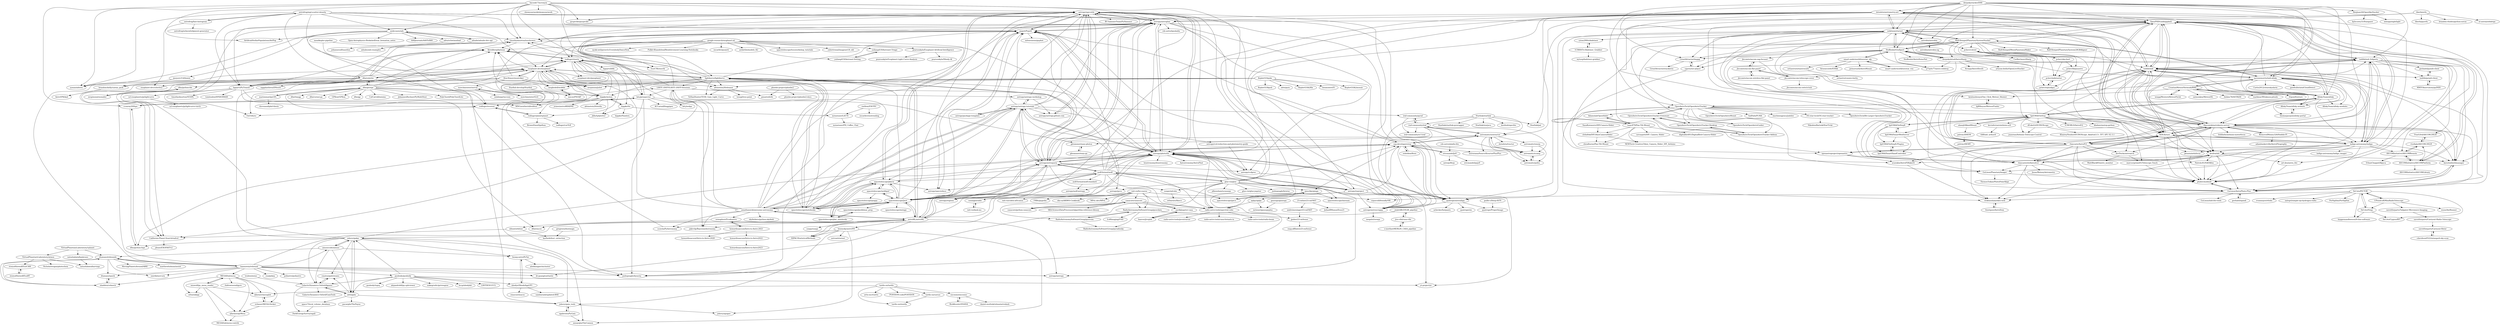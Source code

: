 digraph G {
"bacook17/acronym" -> "joshspeagle/dynesty" ["e"=1]
"bacook17/acronym" -> "astropy/specutils"
"bacook17/acronym" -> "yymao/adstex" ["e"=1]
"bacook17/acronym" -> "astropy/astroplan"
"bacook17/acronym" -> "showyourwork/showyourwork" ["e"=1]
"bacook17/acronym" -> "pypeit/PypeIt"
"bacook17/acronym" -> "pyspeckit/pyspeckit"
"bacook17/acronym" -> "cconroy20/fsps"
"bacook17/acronym" -> "afeinstein20/eleanor"
"bacook17/acronym" -> "bd-j/prospector"
"bacook17/acronym" -> "andycasey/ads"
"bacook17/acronym" -> "timothydmorton/isochrones"
"bacook17/acronym" -> "ArtificialStellarPopulations/ArtPop"
"RadioAstronomySoftwareGroup/pyuvsim" -> "RadioAstronomySoftwareGroup/pyradiosky"
"RadioAstronomySoftwareGroup/pyuvsim" -> "RadioAstronomySoftwareGroup/pyuvdata"
"21cmfast/21cmFAST" -> "andreimesinger/21cmFAST"
"21cmfast/21cmFAST" -> "JulianBMunoz/Zeus21"
"asdf-format/asdf" -> "asdf-format/asdf-standard"
"asdf-format/asdf" -> "astropy/specutils"
"asdf-format/asdf" -> "astropy/astroquery"
"asdf-format/asdf" -> "radio-astro-tools/spectral-cube"
"asdf-format/asdf" -> "spacetelescope/jwst"
"asdf-format/asdf" -> "astropy/photutils"
"asdf-format/asdf" -> "spacetelescope/gwcs"
"asdf-format/asdf" -> "astropy/asdf-astropy"
"asdf-format/asdf" -> "sunpy/ndcube"
"asdf-format/asdf" -> "astropy/specreduce"
"asdf-format/asdf" -> "spacetelescope/jdaviz"
"asdf-format/asdf" -> "glue-viz/glue"
"asdf-format/asdf" -> "pypeit/PypeIt"
"asdf-format/asdf" -> "yt-project/yt" ["e"=1]
"asdf-format/asdf" -> "astropy/astroplan"
"deepskystacker/DSS" -> "Rolf-Hempel/PlanetarySystemStacker"
"deepskystacker/DSS" -> "OpenPHDGuiding/phd2"
"deepskystacker/DSS" -> "dstndstn/astrometry.net"
"deepskystacker/DSS" -> "nekitmm/starnet"
"deepskystacker/DSS" -> "Steffenhir/GraXpert"
"deepskystacker/DSS" -> "GreatAttractor/imppg"
"deepskystacker/DSS" -> "indilib/indi"
"deepskystacker/DSS" -> "rkaczorek/astroberry-server"
"deepskystacker/DSS" -> "BenJuan26/OpenSkyStacker"
"deepskystacker/DSS" -> "AllskyTeam/allsky"
"deepskystacker/DSS" -> "deepskydetail/AstroSharp"
"deepskystacker/DSS" -> "aaronwmorris/indi-allsky"
"deepskystacker/DSS" -> "OpenAstroTech/OpenAstroTracker"
"deepskystacker/DSS" -> "astrobin/astrobin"
"deepskystacker/DSS" -> "indilib/indi-3rdparty"
"0xCoto/PICTOR" -> "0xCoto/Virgo"
"0xCoto/PICTOR" -> "byggemandboesen/H-line-software"
"0xCoto/PICTOR" -> "UPennEoR/MiniRadioTelescope"
"0xCoto/PICTOR" -> "evanmayer/rtlobs"
"0xCoto/PICTOR" -> "0xCoto/CygnusRFI"
"0xCoto/PICTOR" -> "crpurcell/friendlyVRI"
"0xCoto/PICTOR" -> "nategri/simple-rpi-hydrogen-radio"
"0xCoto/PICTOR" -> "PsrSigSim/PsrSigSim"
"nekitmm/starnet" -> "OpenPHDGuiding/phd2"
"nekitmm/starnet" -> "Steffenhir/GraXpert"
"nekitmm/starnet" -> "rkaczorek/astroberry-server"
"nekitmm/starnet" -> "astrobin/astrobin"
"nekitmm/starnet" -> "dstndstn/astrometry.net"
"nekitmm/starnet" -> "cytan299/tribahtinov"
"nekitmm/starnet" -> "Rolf-Hempel/PlanetarySystemStacker"
"nekitmm/starnet" -> "p7ayfu77/astro-csbdeep"
"nekitmm/starnet" -> "KDE/kstars"
"nekitmm/starnet" -> "kenluozhenyu/One_Click_Meteor_Shower"
"nekitmm/starnet" -> "quatrope/astroalign"
"nekitmm/starnet" -> "rlancaste/AstroPi3"
"nekitmm/starnet" -> "avarakin/AstroPiMaker4"
"nekitmm/starnet" -> "GreatAttractor/imppg"
"nekitmm/starnet" -> "rlancaste/stellarsolver"
"hjd1964/OnStep" -> "hjd1964/OnStepX"
"hjd1964/OnStep" -> "hjd1964/SmartWebServer"
"hjd1964/OnStep" -> "indilib/indi"
"hjd1964/OnStep" -> "rkaczorek/astroberry-server"
"hjd1964/OnStep" -> "alanzjl/AlkaidMount"
"hjd1964/OnStep" -> "TCWORLD/AstroEQ"
"hjd1964/OnStep" -> "dEskoG/rDUINOScope"
"hjd1964/OnStep" -> "juanrmn/Arduino-Telescope-Control"
"hjd1964/OnStep" -> "indigo-astronomy/indigo"
"hjd1964/OnStep" -> "AllskyTeam/allsky"
"hjd1964/OnStep" -> "OpenPHDGuiding/phd2"
"hjd1964/OnStep" -> "jbrazio/ardufocus"
"hjd1964/OnStep" -> "ASCOMInitiative/ASCOMPlatform"
"hjd1964/OnStep" -> "kbahey/onstep-python"
"hjd1964/OnStep" -> "kevinferrare/arduino-st4"
"google-research/exoplanet-ml" -> "aedattilo/models_K2"
"google-research/exoplanet-ml" -> "yuliang419/Astronet-Triage"
"google-research/exoplanet-ml" -> "exoplanet-dev/exoplanet"
"google-research/exoplanet-ml" -> "yuliang419/Astronet-Vetting"
"google-research/exoplanet-ml" -> "rodluger/starry"
"google-research/exoplanet-ml" -> "spacetelescope/tessworkshop_tutorials"
"google-research/exoplanet-ml" -> "ExoCTK/exoctk"
"google-research/exoplanet-ml" -> "cybertronai/imagenet18_old" ["e"=1]
"google-research/exoplanet-ml" -> "spacetelescope/notebooks"
"google-research/exoplanet-ml" -> "nyoki-mtl/pytorch-EverybodyDanceNow" ["e"=1]
"google-research/exoplanet-ml" -> "lightkurve/lightkurve"
"google-research/exoplanet-ml" -> "lkreidberg/batman"
"google-research/exoplanet-ml" -> "Pulkit-Khandelwal/Reinforcement-Learning-Notebooks" ["e"=1]
"google-research/exoplanet-ml" -> "oscaribv/pyaneti"
"google-research/exoplanet-ml" -> "pearsonkyle/Exoplanet-Artificial-Intelligence"
"sep-developers/sep" -> "astropy/photutils"
"sep-developers/sep" -> "astropy/astroscrappy"
"sep-developers/sep" -> "astromatic/sextractor"
"sep-developers/sep" -> "astromatic/scamp"
"sep-developers/sep" -> "pypeit/PypeIt"
"sep-developers/sep" -> "quatrope/astroalign"
"sep-developers/sep" -> "esheldon/fitsio"
"sep-developers/sep" -> "ejeschke/ginga"
"sep-developers/sep" -> "ericmandel/js9"
"sep-developers/sep" -> "astrorama/SourceXtractorPlusPlus"
"glue-viz/glue" -> "astropy/specutils"
"glue-viz/glue" -> "glue-viz/glue-jupyter"
"glue-viz/glue" -> "radio-astro-tools/spectral-cube"
"glue-viz/glue" -> "astropy/photutils"
"glue-viz/glue" -> "ejeschke/ginga"
"glue-viz/glue" -> "asdf-format/asdf"
"glue-viz/glue" -> "joshspeagle/dynesty" ["e"=1]
"glue-viz/glue" -> "yt-project/yt" ["e"=1]
"glue-viz/glue" -> "sep-developers/sep"
"glue-viz/glue" -> "joshspeagle/brutus"
"glue-viz/glue" -> "sunpy/ndcube"
"glue-viz/glue" -> "astropy/pyvo"
"glue-viz/glue" -> "astropy/reproject"
"glue-viz/glue" -> "jdhenshaw/scousepy"
"glue-viz/glue" -> "pypeit/PypeIt"
"henrysky/astroNN" -> "jobovy/galpy"
"henrysky/astroNN" -> "jobovy/gaia_tools"
"henrysky/astroNN" -> "annayqho/TheCannon"
"henrysky/astroNN" -> "jobovy/apogee"
"henrysky/astroNN" -> "astroai/starnet"
"henrysky/astroNN" -> "KIPAC/StatisticalMethods"
"lightkurve/lightkurve" -> "afeinstein20/eleanor"
"lightkurve/lightkurve" -> "exoplanet-dev/exoplanet"
"lightkurve/lightkurve" -> "rodluger/starry"
"lightkurve/lightkurve" -> "spacetelescope/notebooks"
"lightkurve/lightkurve" -> "lkreidberg/batman"
"lightkurve/lightkurve" -> "hippke/wotan"
"lightkurve/lightkurve" -> "pypeit/PypeIt"
"lightkurve/lightkurve" -> "astropy/photutils"
"lightkurve/lightkurve" -> "astroML/astroML"
"lightkurve/lightkurve" -> "TeHanHunter/TESS_Gaia_Light_Curve"
"lightkurve/lightkurve" -> "hpparvi/PyTransit"
"lightkurve/lightkurve" -> "astropy/astroquery"
"lightkurve/lightkurve" -> "nespinoza/juliet"
"lightkurve/lightkurve" -> "timothydmorton/isochrones"
"lightkurve/lightkurve" -> "LSSTC-DSFP/LSSTC-DSFP-Sessions"
"spacetelescope/notebooks" -> "lightkurve/lightkurve"
"spacetelescope/notebooks" -> "pypeit/PypeIt"
"spacetelescope/notebooks" -> "spacetelescope/jdaviz"
"spacetelescope/notebooks" -> "exoplanet-dev/exoplanet"
"spacetelescope/notebooks" -> "spacetelescope/jwst"
"spacetelescope/notebooks" -> "astropy/astropy-tutorials"
"spacetelescope/notebooks" -> "rodluger/starry"
"hannorein/rebound" -> "dtamayo/reboundx"
"hannorein/rebound" -> "dtamayo/spock"
"hannorein/rebound" -> "shadden/celmech"
"hannorein/rebound" -> "exoplanet-dev/exoplanet"
"hannorein/rebound" -> "smirik/mercury"
"hannorein/rebound" -> "joshspeagle/dynesty" ["e"=1]
"hannorein/rebound" -> "dr-guangtou/taotie" ["e"=1]
"hannorein/rebound" -> "amusecode/amuse"
"hannorein/rebound" -> "esa/pykep" ["e"=1]
"hannorein/rebound" -> "astroML/astroML"
"hannorein/rebound" -> "MESAHub/mesa"
"hannorein/rebound" -> "pynbody/pynbody"
"hannorein/rebound" -> "poliastro/poliastro" ["e"=1]
"hannorein/rebound" -> "astropy/astropy" ["e"=1]
"hannorein/rebound" -> "LSSTC-DSFP/LSSTC-DSFP-Sessions"
"bd-j/prospector" -> "cconroy20/fsps"
"bd-j/prospector" -> "dfm/python-fsps"
"bd-j/prospector" -> "pypeit/PypeIt"
"bd-j/prospector" -> "joshspeagle/dynesty" ["e"=1]
"bd-j/prospector" -> "bd-j/sedpy"
"bd-j/prospector" -> "ACCarnall/bagpipes"
"bd-j/prospector" -> "gbrammer/eazy-photoz"
"RickKessler/SNANA" -> "sncosmo/sncosmo"
"3fon3fonov/exostriker" -> "mzechmeister/serval"
"3fon3fonov/exostriker" -> "nespinoza/juliet"
"3fon3fonov/exostriker" -> "exoplanet-dev/exoplanet"
"3fon3fonov/exostriker" -> "hpparvi/PyTransit"
"3fon3fonov/exostriker" -> "megbedell/wobble"
"3fon3fonov/exostriker" -> "California-Planet-Search/radvel"
"3fon3fonov/exostriker" -> "lkreidberg/batman"
"natashabatalha/picaso" -> "natashabatalha/virga"
"pynbody/pynbody" -> "GalacticDynamics-Oxford/Agama"
"pynbody/pynbody" -> "jobovy/galpy"
"pynbody/pynbody" -> "pynbody/topsy"
"pynbody/pynbody" -> "alejandrobll/py-sphviewer" ["e"=1]
"pynbody/pynbody" -> "yt-project/yt" ["e"=1]
"pynbody/pynbody" -> "adrn/gala"
"pynbody/pynbody" -> "mikegrudic/pytreegrav"
"pynbody/pynbody" -> "bccp/nbodykit" ["e"=1]
"pynbody/pynbody" -> "LSSTDESC/CCL" ["e"=1]
"pynbody/pynbody" -> "nbodyx/Nbody6ppGPU"
"mzechmeister/serval" -> "mlafarga/raccoon"
"mzechmeister/serval" -> "mzechmeister/GLS"
"megbedell/wobble" -> "iancze/PSOAP"
"Starfish-develop/Starfish" -> "iancze/PSOAP"
"andycasey/ads" -> "adsabs/adsabs-dev-api"
"andycasey/ads" -> "timothydmorton/isochrones"
"andycasey/ads" -> "Open-Astrophysics-Bookshelf/star_formation_notes" ["e"=1]
"andycasey/ads" -> "yymao/adstex" ["e"=1]
"andycasey/ads" -> "jmeyers314/linmix"
"andycasey/ads" -> "AASJournals/AASTeX60"
"andycasey/ads" -> "ArtificialStellarPopulations/ArtPop"
"andycasey/ads" -> "jobovy/gaia_tools"
"andycasey/ads" -> "adrn/schwimmbad"
"rodluger/starry" -> "exoplanet-dev/exoplanet"
"rodluger/starry" -> "lkreidberg/batman"
"rodluger/starry" -> "rodluger/planetplanet"
"rodluger/starry" -> "megbedell/wobble"
"rodluger/starry" -> "hippke/tls"
"rodluger/starry" -> "hpparvi/ldtk"
"rodluger/starry" -> "exoplanet-dev/jaxoplanet" ["e"=1]
"rodluger/starry" -> "ExoCTK/exoctk"
"exoplanet-dev/exoplanet" -> "rodluger/starry"
"exoplanet-dev/exoplanet" -> "lkreidberg/batman"
"exoplanet-dev/exoplanet" -> "MNGuenther/allesfitter"
"exoplanet-dev/exoplanet" -> "nespinoza/juliet"
"exoplanet-dev/exoplanet" -> "California-Planet-Search/radvel"
"exoplanet-dev/exoplanet" -> "afeinstein20/eleanor"
"exoplanet-dev/exoplanet" -> "hippke/wotan"
"exoplanet-dev/exoplanet" -> "rodluger/planetplanet"
"exoplanet-dev/exoplanet" -> "megbedell/wobble"
"exoplanet-dev/exoplanet" -> "3fon3fonov/exostriker"
"exoplanet-dev/exoplanet" -> "lightkurve/lightkurve"
"exoplanet-dev/exoplanet" -> "exoplanet-dev/celerite2"
"exoplanet-dev/exoplanet" -> "dfm/celerite"
"exoplanet-dev/exoplanet" -> "hpparvi/PyTransit"
"exoplanet-dev/exoplanet" -> "exoplanet-dev/jaxoplanet" ["e"=1]
"afeinstein20/eleanor" -> "tessgi/tess-point"
"afeinstein20/eleanor" -> "pmaxted/ellc"
"afeinstein20/eleanor" -> "TeHanHunter/TESS_Gaia_Light_Curve"
"sblunt/orbitize" -> "karllark/dust_extinction"
"sblunt/orbitize" -> "California-Planet-Search/radvel"
"astropy/ccd-reduction-and-photometry-guide" -> "astropy/ccdproc"
"mzechmeister/GLS" -> "mzechmeister/serval"
"hippke/wotan" -> "hippke/tls"
"hippke/wotan" -> "MNGuenther/allesfitter"
"hippke/wotan" -> "lkreidberg/batman"
"hippke/wotan" -> "afeinstein20/stella"
"hippke/wotan" -> "exoplanet-dev/exoplanet"
"hippke/wotan" -> "jvines/astroARIADNE"
"hippke/wotan" -> "jlillo/tpfplotter"
"hippke/wotan" -> "rodluger/starry"
"hippke/wotan" -> "rodluger/everest"
"timothydmorton/isochrones" -> "lkreidberg/batman"
"Adamslab/OpenSlider" -> "isaac879/Pan-Tilt-Mount"
"astropy/astropy-workshop" -> "astropy/astropy.github.com"
"astropy/astropy-workshop" -> "astropy/astropy-tutorials"
"astropy/astropy-workshop" -> "astropy/specutils"
"astrobin/astrobin" -> "astrobin/astrobin-ng"
"astrobin/astrobin" -> "nekitmm/starnet"
"astrobin/astrobin" -> "pchev/ccdciel"
"amusecode/amuse" -> "GalacticDynamics-Oxford/Agama"
"amusecode/amuse" -> "jobovy/galpy"
"amusecode/amuse" -> "adrn/gala"
"amusecode/amuse" -> "lwang-astro/PeTar"
"amusecode/amuse" -> "dtamayo/reboundx"
"Rolf-Hempel/PlanetarySystemStacker" -> "GreatAttractor/imppg"
"Rolf-Hempel/PlanetarySystemStacker" -> "deepskydetail/AstroSharp"
"Rolf-Hempel/PlanetarySystemStacker" -> "cgarry/ser-player"
"Rolf-Hempel/PlanetarySystemStacker" -> "Steffenhir/GraXpert"
"Rolf-Hempel/PlanetarySystemStacker" -> "OpenPHDGuiding/phd2"
"Rolf-Hempel/PlanetarySystemStacker" -> "Rolf-Hempel/MoonPanoramaMaker"
"Rolf-Hempel/PlanetarySystemStacker" -> "openastroproject/openastro"
"Rolf-Hempel/PlanetarySystemStacker" -> "aaronwmorris/indi-allsky"
"Rolf-Hempel/PlanetarySystemStacker" -> "Rolf-Hempel/PlanetarySystemLRGBAligner"
"Rolf-Hempel/PlanetarySystemStacker" -> "nekitmm/starnet"
"Rolf-Hempel/PlanetarySystemStacker" -> "indilib/indi"
"Rolf-Hempel/PlanetarySystemStacker" -> "deufrai/als"
"Rolf-Hempel/PlanetarySystemStacker" -> "CorBer/waveSharp"
"Rolf-Hempel/PlanetarySystemStacker" -> "GuLinux/PlanetaryImager"
"Rolf-Hempel/PlanetarySystemStacker" -> "pchev/ccdciel"
"radio-astro-tools/spectral-cube" -> "radio-astro-tools/radio-beam"
"radio-astro-tools/spectral-cube" -> "radio-astro-tools/pvextractor"
"radio-astro-tools/spectral-cube" -> "radio-astro-tools/casa-formats-io"
"astropy/ccdproc" -> "astropy/astroscrappy"
"astropy/ccdproc" -> "astropy/photutils"
"spacetelescope/jdaviz" -> "spacetelescope/jdat_notebooks"
"spacetelescope/jdaviz" -> "astropy/specutils"
"spacetelescope/jdaviz" -> "spacetelescope/jwst"
"spacetelescope/jdaviz" -> "spacetelescope/webbpsf"
"spacetelescope/jdaviz" -> "astropy/specreduce"
"spacetelescope/jdaviz" -> "spacetelescope/notebooks"
"spacetelescope/jdaviz" -> "astropy/photutils"
"ASCOMInitiative/ASCOMPlatform" -> "ASCOMInitiative/ASCOMRemote"
"ASCOMInitiative/ASCOMPlatform" -> "vtorkalo/ASCOM.DSLR"
"ASCOMInitiative/ASCOMPlatform" -> "ASCOMInitiative/ASCOMLibrary"
"ASCOMInitiative/ASCOMPlatform" -> "OpenPHDGuiding/phd2"
"asdf-format/asdf-standard" -> "astropy/asdf-astropy"
"aplpy/aplpy" -> "radio-astro-tools/spectral-cube"
"aplpy/aplpy" -> "mriener/gausspyplus"
"liberfa/erfa" -> "liberfa/pyerfa"
"liberfa/erfa" -> "Starlink/pal"
"liberfa/erfa" -> "brandon-rhodes/python-novas"
"liberfa/erfa" -> "astropy/astroplan"
"liberfa/erfa" -> "ut-astria/orbdetpy" ["e"=1]
"marionmari/pyGPs" -> "dfm/george"
"marionmari/pyGPs" -> "duvenaud/phd-thesis" ["e"=1]
"astropy/reproject" -> "astropy/specutils"
"astropy/reproject" -> "astropy/photutils"
"astropy/reproject" -> "astropy/astroscrappy"
"astropy/reproject" -> "radio-astro-tools/spectral-cube"
"astropy/reproject" -> "quatrope/astroalign"
"astropy/reproject" -> "aplpy/aplpy"
"astropy/reproject" -> "sep-developers/sep"
"spacetelescope/webbpsf" -> "spacetelescope/poppy" ["e"=1]
"spacetelescope/webbpsf" -> "spacetelescope/jwst"
"spacetelescope/webbpsf" -> "spacetelescope/jdaviz"
"cds-astro/aladin-lite" -> "ericmandel/js9"
"VirtualPlanetaryLaboratory/vplanet" -> "VirtualPlanetaryLaboratory/atmos"
"VirtualPlanetaryLaboratory/vplanet" -> "dtamayo/reboundx"
"VirtualPlanetaryLaboratory/vplanet" -> "natashabatalha/picaso"
"casacore/python-casacore" -> "casacore/casacore"
"adrn/gala" -> "GalacticDynamics-Oxford/Agama"
"adrn/gala" -> "cmateu/galstreams"
"adrn/gala" -> "jobovy/galpy"
"adrn/gala" -> "apace7/local_volume_database"
"adrn/gala" -> "jobovy/gaia_tools"
"adrn/gala" -> "pacargile/ThePayne"
"rlancaste/AstroPi3" -> "rkaczorek/astroberry-server"
"rlancaste/AstroPi3" -> "rickbassham/ekos-web"
"rlancaste/AstroPi3" -> "avarakin/AstroPiMaker4"
"rlancaste/AstroPi3" -> "rlancaste/stellarsolver"
"rlancaste/AstroPi3" -> "pludov/mobindi"
"rlancaste/AstroPi3" -> "indilib/indi"
"rlancaste/AstroPi3" -> "deufrai/als"
"rlancaste/AstroPi3" -> "KDE/kstars"
"rlancaste/AstroPi3" -> "GuLinux/AstroPhoto-Plus"
"rlancaste/AstroPi3" -> "devDucks/astroarch"
"rlancaste/AstroPi3" -> "Patrick-81/NAFABox"
"GuLinux/AstroPhoto-Plus" -> "pludov/mobindi"
"GuLinux/AstroPhoto-Plus" -> "GuLinux/indi-lite-tools"
"GuLinux/AstroPhoto-Plus" -> "geehalel/npindi"
"GuLinux/AstroPhoto-Plus" -> "rickbassham/ekos-web"
"GuLinux/AstroPhoto-Plus" -> "knro/indiwebmanager"
"deufrai/als" -> "pludov/mobindi"
"deufrai/als" -> "rickbassham/ekos-web"
"deufrai/als" -> "Patrick-81/NAFABox"
"deufrai/als" -> "rlancaste/stellarsolver"
"deufrai/als" -> "GuLinux/AstroPhoto-Plus"
"deufrai/als" -> "art-den/astra_lite"
"deufrai/als" -> "knro/indiwebmanager"
"deufrai/als" -> "avarakin/AstroPiMaker4"
"teuben/nemo" -> "GalacticDynamics-Oxford/Agama"
"vtorkalo/ASCOM.DSLR" -> "FearL0rd/ASCOM.DSLR"
"vtorkalo/ASCOM.DSLR" -> "ASCOMInitiative/ASCOMRemote"
"ASCOMInitiative/ASCOMRemote" -> "ASCOMInitiative/ASCOMPlatform"
"ASCOMInitiative/ASCOMRemote" -> "vtorkalo/ASCOM.DSLR"
"ASCOMInitiative/ASCOMRemote" -> "EthanChappel/Alpyca"
"pchev/skychart" -> "pchev/ccdciel"
"pchev/skychart" -> "pchev/libpasastro"
"pchev/skychart" -> "pchev/indistarter"
"pchev/ccdciel" -> "pchev/skychart"
"pchev/ccdciel" -> "pchev/libpasastro"
"pchev/ccdciel" -> "pchev/indistarter"
"pchev/ccdciel" -> "pchev/eqmodgui"
"hippke/tls" -> "hippke/wotan"
"hippke/tls" -> "jlillo/tpfplotter"
"hippke/tls" -> "hippke/Pandora"
"hippke/tls" -> "noraeisner/LATTE"
"storyofthewolf/ExoCAM" -> "storyofthewolf/ExoRT"
"thomasjacquin/allsky-portal" -> "AllskyTeam/allsky-website"
"yuliang419/Astronet-Triage" -> "yuliang419/Astronet-Vetting"
"yuliang419/Astronet-Vetting" -> "yuliang419/Astronet-Triage"
"astromatic/swarp" -> "astromatic/scamp"
"astromatic/swarp" -> "astromatic/psfex"
"sunpy/ndcube" -> "wtbarnes/fiasco" ["e"=1]
"1CM69/Tri-Bahtinov_Grabber" -> "wytsep/bahtinov-grabber"
"1CM69/Tri-Bahtinov_Grabber" -> "cytan299/tribahtinov"
"jive-vlbi/casa-vlbi" -> "jradcliffe5/VLBI_pipeline"
"jive-vlbi/casa-vlbi" -> "e-merlin/eMERLIN_CASA_pipeline"
"geehalel/npindi" -> "GuLinux/AstroPhoto-Plus"
"wmpg/WesternMeteorPyLib" -> "CroatianMeteorNetwork/RMS"
"ratt-ru/dask-ms" -> "casangi/xradio"
"dfm/python-bls" -> "nespinoza/exonailer"
"storyofthewolf/ExoRT" -> "storyofthewolf/ExoCAM"
"pchev/libpasastro" -> "pchev/eqmodgui"
"pchev/libpasastro" -> "pchev/indistarter"
"pchev/indistarter" -> "pchev/eqmodgui"
"pchev/eqmodgui" -> "pchev/indistarter"
"jpober/21cmSense" -> "rasg-affiliates/21cmSense"
"jobovy/galpy" -> "adrn/gala"
"jobovy/galpy" -> "amusecode/amuse"
"jobovy/galpy" -> "GalacticDynamics-Oxford/Agama"
"jobovy/galpy" -> "timothydmorton/isochrones"
"jobovy/galpy" -> "cmateu/galstreams"
"jobovy/galpy" -> "lwang-astro/PeTar"
"jobovy/galpy" -> "astropy/photutils"
"jobovy/galpy" -> "jobovy/gaia_tools"
"jobovy/galpy" -> "annayqho/TheCannon"
"jobovy/galpy" -> "astropy/specutils"
"jobovy/galpy" -> "dfm/python-fsps"
"semaphoreP/codeastro" -> "howardisaacson/Intro-to-Astro-2021"
"semaphoreP/codeastro" -> "sblunt/orbitize"
"MESAHub/mesa" -> "wmwolf/py_mesa_reader"
"MESAHub/mesa" -> "rjfarmer/mesaplot"
"MESAHub/mesa" -> "rjfarmer/pyMesa"
"MESAHub/mesa" -> "rhdtownsend/gyre"
"MESAHub/mesa" -> "orlox/mkipp"
"MESAHub/mesa" -> "evbauer/MESA-Docker"
"isaac879/Pan-Tilt-Mount" -> "Adamslab/OpenSlider"
"isaac879/Pan-Tilt-Mount" -> "digitalbird01/DigitalBird-Camera-Slider"
"isaac879/Pan-Tilt-Mount" -> "clehn8ok/DIY3AxisCameraSlider"
"isaac879/Pan-Tilt-Mount" -> "cbradburne/Pan-Tilt-Mount"
"isaac879/Pan-Tilt-Mount" -> "NEWTech-Creative/3Axis_Camera_Slider_DIY_Arduino"
"isaac879/Pan-Tilt-Mount" -> "novaspirit/DIY_Camera_Slider"
"isaac879/Pan-Tilt-Mount" -> "OpenAstroTech/OpenAstroTracker"
"dstndstn/astrometry.net" -> "quatrope/astroalign"
"dstndstn/astrometry.net" -> "rlancaste/stellarsolver"
"dstndstn/astrometry.net" -> "sep-developers/sep"
"dstndstn/astrometry.net" -> "indilib/indi"
"dstndstn/astrometry.net" -> "astromatic/sextractor"
"dstndstn/astrometry.net" -> "OpenPHDGuiding/phd2"
"dstndstn/astrometry.net" -> "astropy/photutils"
"dstndstn/astrometry.net" -> "astropy/astroquery"
"dstndstn/astrometry.net" -> "nekitmm/starnet"
"dstndstn/astrometry.net" -> "indigo-astronomy/indigo"
"dstndstn/astrometry.net" -> "astropy/astroplan"
"dstndstn/astrometry.net" -> "astropy/reproject"
"dstndstn/astrometry.net" -> "KDE/kstars"
"dstndstn/astrometry.net" -> "pypeit/PypeIt"
"dstndstn/astrometry.net" -> "aaronwmorris/indi-allsky"
"RemovedMoney326/Hubble-Pi" -> "rkaczorek/astroberry-server"
"RemovedMoney326/Hubble-Pi" -> "adambaskerville/AstroPitography"
"rzellem/EXOTIC" -> "oscaribv/exotrending"
"rzellem/EXOTIC" -> "noraeisner/LATTE"
"astropy/specutils" -> "astropy/photutils"
"astropy/specutils" -> "pyspeckit/pyspeckit"
"astropy/specutils" -> "astropy/specreduce"
"astropy/specutils" -> "pypeit/PypeIt"
"astropy/specutils" -> "astropy/astroplan"
"astropy/specutils" -> "astropy/astroscrappy"
"astropy/specutils" -> "astropy/package-template"
"astropy/specutils" -> "radio-astro-tools/spectral-cube"
"astropy/specutils" -> "astropy/astropy.github.com"
"astropy/specutils" -> "spacetelescope/jdaviz"
"astropy/specutils" -> "BU-hammerTeam/PyHammer"
"astropy/specutils" -> "astropy/regions"
"dtamayo/spock" -> "shadden/celmech"
"0xCoto/Virgo" -> "0xCoto/PICTOR"
"0xCoto/Virgo" -> "byggemandboesen/H-line-software"
"0xCoto/Virgo" -> "0xCoto/CygnusRFI"
"OpenAstroTech/OpenAstroTracker" -> "OpenAstroTech/OpenAstroTracker-Firmware"
"OpenAstroTech/OpenAstroTracker" -> "OpenAstroTech/OpenAstroTracker-Desktop"
"OpenAstroTech/OpenAstroTracker" -> "AllskyTeam/allsky"
"OpenAstroTech/OpenAstroTracker" -> "rkaczorek/astroberry-server"
"OpenAstroTech/OpenAstroTracker" -> "hjd1964/OnStep"
"OpenAstroTech/OpenAstroTracker" -> "isaac879/Pan-Tilt-Mount"
"OpenAstroTech/OpenAstroTracker" -> "OpenAstroTech/OpenAstroTracker-Addons"
"OpenAstroTech/OpenAstroTracker" -> "OpenAstroTech/OpenAstroMount"
"OpenAstroTech/OpenAstroTracker" -> "OpenAstroTech/OpenAstroGuider"
"OpenAstroTech/OpenAstroTracker" -> "OG-star-tech/OG-star-tracker-"
"OpenAstroTech/OpenAstroTracker" -> "Adamslab/OpenSlider"
"OpenAstroTech/OpenAstroTracker" -> "nekitmm/starnet"
"OpenAstroTech/OpenAstroTracker" -> "TadPath/PUMA" ["e"=1]
"OpenAstroTech/OpenAstroTracker" -> "machineagency/jubilee" ["e"=1]
"OpenAstroTech/OpenAstroTracker" -> "OpenAstroTech/Bit-Larger-OpenAstroTracker"
"astrofrog/mpl-scatter-density" -> "astrofrog/fast-histogram"
"astrofrog/mpl-scatter-density" -> "timothydmorton/isochrones"
"astrofrog/mpl-scatter-density" -> "joshspeagle/dynesty" ["e"=1]
"astrofrog/mpl-scatter-density" -> "dfm/celerite"
"astrofrog/mpl-scatter-density" -> "hpparvi/PyTransit"
"astrofrog/mpl-scatter-density" -> "yymao/adstex" ["e"=1]
"astrofrog/mpl-scatter-density" -> "astropy/astroscrappy"
"astrofrog/mpl-scatter-density" -> "exoplanet-dev/exoplanet"
"astrofrog/mpl-scatter-density" -> "andycasey/ads"
"astrofrog/mpl-scatter-density" -> "quatrope/astroalign"
"astrofrog/mpl-scatter-density" -> "astropy/astroplan"
"astropy/photutils" -> "astropy/specutils"
"astropy/photutils" -> "sep-developers/sep"
"astropy/photutils" -> "astropy/ccdproc"
"astropy/photutils" -> "astropy/astroplan"
"astropy/photutils" -> "quatrope/astroalign"
"astropy/photutils" -> "pypeit/PypeIt"
"astropy/photutils" -> "astropy/astroscrappy"
"astropy/photutils" -> "astropy/regions"
"astropy/photutils" -> "astropy/astroquery"
"astropy/photutils" -> "spacetelescope/imexam"
"astropy/photutils" -> "astropy/reproject"
"astropy/photutils" -> "astropy/astropy-tutorials"
"astropy/photutils" -> "lenstronomy/lenstronomy" ["e"=1]
"astropy/photutils" -> "Autostronomy/AstroPhot" ["e"=1]
"astropy/photutils" -> "timothydmorton/isochrones"
"indilib/indi-3rdparty" -> "indilib/indi"
"indilib/indi-3rdparty" -> "KDE/kstars"
"indilib/indi-3rdparty" -> "knro/indiwebmanager"
"indilib/indi-3rdparty" -> "indilib/pyindi-client"
"indilib/indi-3rdparty" -> "pludov/mobindi"
"indilib/indi-3rdparty" -> "OpenPHDGuiding/phd2"
"indilib/indi-3rdparty" -> "rkaczorek/astroberry-server"
"indilib/indi-3rdparty" -> "art-den/astra_lite"
"indilib/indi-3rdparty" -> "rlancaste/stellarsolver"
"indilib/indi-3rdparty" -> "geehalel/pyindi-client"
"indilib/indi-3rdparty" -> "deufrai/als"
"wmwolf/py_mesa_reader" -> "orlox/mkipp"
"wmwolf/py_mesa_reader" -> "rjfarmer/pyMesa"
"wmwolf/py_mesa_reader" -> "MESAHub/mesa"
"wmwolf/py_mesa_reader" -> "rjfarmer/mesaplot"
"wmwolf/py_mesa_reader" -> "MESAHub/mesa-contrib"
"tardis-sn/tardis" -> "tardis-sn/carsus"
"tardis-sn/tardis" -> "artis-mcrt/artis"
"tardis-sn/tardis" -> "tardis-sn/stardis"
"tardis-sn/tardis" -> "sncosmo/sncosmo"
"tardis-sn/tardis" -> "POSYDON-code/POSYDON"
"tardis-sn/tardis" -> "rjfarmer/mesaplot"
"spacetelescope/jdat_notebooks" -> "spacetelescope/jdaviz"
"spacetelescope/jdat_notebooks" -> "spacetelescope/jwebbinar_prep"
"spacetelescope/jdat_notebooks" -> "spacetelescope/jwst"
"avarakin/AstroPiMaker4" -> "rickbassham/ekos-web"
"spacetelescope/gwcs" -> "ejeschke/ginga"
"bj80heyue/MeteorFinder" -> "kenluozhenyu/One_Click_Meteor_Shower"
"kenluozhenyu/One_Click_Meteor_Shower" -> "bj80heyue/MeteorFinder"
"astropy/astropy.github.com" -> "astropy/specutils"
"MMTObservatory/pyINDI" -> "indilib/pyindi-client"
"esheldon/fitsio" -> "sep-developers/sep"
"ericmandel/js9" -> "ericmandel/pyjs9"
"ericmandel/js9" -> "astrojs/fitsjs"
"ericmandel/js9" -> "sep-developers/sep"
"FearL0rd/ASCOM.DSLR" -> "vtorkalo/ASCOM.DSLR"
"rlancaste/stellarsolver" -> "rickbassham/ekos-web"
"rlancaste/stellarsolver" -> "deufrai/als"
"rlancaste/stellarsolver" -> "pludov/mobindi"
"rlancaste/stellarsolver" -> "KDE/kstars"
"rlancaste/stellarsolver" -> "Jusas/WatneyAstrometry"
"rlancaste/stellarsolver" -> "GuLinux/PlanetaryImager"
"rlancaste/stellarsolver" -> "GuLinux/AstroPhoto-Plus"
"nbodyx/Nbody6ppGPU" -> "lwang-astro/PeTar"
"nbodyx/Nbody6ppGPU" -> "sambaranb/updated-BSE"
"nbodyx/Nbody6ppGPU" -> "emacss/emacss"
"geehalel/pyindi-client" -> "indilib/pyindi-client"
"jradcliffe5/VLBI_pipeline" -> "jive-vlbi/casa-vlbi"
"jradcliffe5/VLBI_pipeline" -> "haavee/jiveplot"
"fenriques/AstroDom" -> "rickbassham/ekos-web"
"rickbassham/ekos-web" -> "fenriques/AstroDom"
"noraeisner/LATTE" -> "noraeisner/PH_Coffee_Chat"
"jonathansick/awesome-astronomy" -> "astroML/astroML"
"jonathansick/awesome-astronomy" -> "astropy/astropy-tutorials"
"jonathansick/awesome-astronomy" -> "jakevdp/BayesianAstronomy"
"jonathansick/awesome-astronomy" -> "sczesla/PyAstronomy"
"jonathansick/awesome-astronomy" -> "semaphoreP/codeastro"
"jonathansick/awesome-astronomy" -> "astropy/astroquery"
"jonathansick/awesome-astronomy" -> "lightkurve/lightkurve"
"jonathansick/awesome-astronomy" -> "exoplanet-dev/exoplanet"
"jonathansick/awesome-astronomy" -> "sep-developers/sep"
"jonathansick/awesome-astronomy" -> "pypeit/PypeIt"
"jonathansick/awesome-astronomy" -> "spacetelescope/jwst"
"jonathansick/awesome-astronomy" -> "LSSTC-DSFP/LSSTC-DSFP-Sessions"
"jonathansick/awesome-astronomy" -> "astropy/astroplan"
"jonathansick/awesome-astronomy" -> "skyfielders/python-skyfield" ["e"=1]
"jonathansick/awesome-astronomy" -> "rodluger/starry"
"KeplerGO/pyke" -> "KeplerGO/k2flix"
"KeplerGO/pyke" -> "rodluger/everest"
"KeplerGO/pyke" -> "OxES/k2sc"
"KeplerGO/pyke" -> "benmontet/f3"
"KeplerGO/pyke" -> "afeinstein20/eleanor"
"KeplerGO/pyke" -> "megbedell/wobble"
"KeplerGO/pyke" -> "KeplerGO/k2mosaic"
"KeplerGO/pyke" -> "KeplerGO/kpub"
"KeplerGO/pyke" -> "adrn/pyia"
"ratt-ru/foi-course" -> "aardk/jupyter-casa"
"ratt-ru/foi-course" -> "casangi/xradio"
"ratt-ru/foi-course" -> "RadioAstronomySoftwareGroup/pyuvsim"
"ratt-ru/foi-course" -> "RadioAstronomySoftwareGroup/pyuvdata"
"ratt-ru/foi-course" -> "casacore/casacore"
"ratt-ru/foi-course" -> "casacore/python-casacore"
"ratt-ru/foi-course" -> "crpurcell/friendlyVRI"
"ratt-ru/foi-course" -> "ska-sa/ARIWS-Cookbook"
"ratt-ru/foi-course" -> "MPoL-dev/MPoL"
"ratt-ru/foi-course" -> "ratt-ru/codex-africanus"
"ratt-ru/foi-course" -> "FRBs/pygedm" ["e"=1]
"pypeit/PypeIt" -> "astropy/specutils"
"pypeit/PypeIt" -> "bd-j/prospector"
"pypeit/PypeIt" -> "astropy/specreduce"
"pypeit/PypeIt" -> "astropy/photutils"
"pypeit/PypeIt" -> "mfouesneau/pyphot"
"pypeit/PypeIt" -> "timothydmorton/isochrones"
"astropy/astroplan" -> "astropy/photutils"
"astropy/astroplan" -> "astropy/specutils"
"astropy/astroplan" -> "astropy/ccdproc"
"astropy/astroplan" -> "pypeit/PypeIt"
"astropy/astroplan" -> "timothydmorton/isochrones"
"astropy/astroplan" -> "astropy/astroscrappy"
"astropy/astroplan" -> "astropy/astroquery"
"astropy/astroplan" -> "California-Planet-Search/radvel"
"astropy/astroplan" -> "quatrope/astroalign"
"astropy/astroplan" -> "hpparvi/PyTransit"
"astropy/astroplan" -> "rodluger/starry"
"astropy/astroplan" -> "cds-astro/ipyaladin" ["e"=1]
"casacore/casacore" -> "casacore/python-casacore"
"casacore/casacore" -> "SKA-ScienceDataProcessor/algorithm-reference-library"
"casacore/casacore" -> "RadioAstronomySoftwareGroup/pyuvdata"
"casacore/casacore" -> "radio-astro-tools/spectral-cube"
"casacore/casacore" -> "aardk/jupyter-casa"
"CroatianMeteorNetwork/RMS" -> "wmpg/WesternMeteorPyLib"
"CroatianMeteorNetwork/RMS" -> "satmonkey/MeteorDL"
"CroatianMeteorNetwork/RMS" -> "dwkim78/ASTRiDE"
"CroatianMeteorNetwork/RMS" -> "markmac99/ukmon-pitools"
"CroatianMeteorNetwork/RMS" -> "aaronwmorris/indi-allsky"
"CroatianMeteorNetwork/RMS" -> "fripon/freeture"
"CroatianMeteorNetwork/RMS" -> "kenluozhenyu/One_Click_Meteor_Shower"
"CroatianMeteorNetwork/RMS" -> "AllskyTeam/allsky-website"
"CroatianMeteorNetwork/RMS" -> "AllskyTeam/allsky"
"OpenAstroTech/OpenAstroTracker-Addons" -> "OpenAstroTech/OpenAstroTracker-Desktop"
"OpenAstroTech/OpenAstroTracker-Addons" -> "OpenAstroTech/OpenAstroTracker-Firmware"
"cgarry/ser-player" -> "GreatAttractor/imppg"
"cgarry/ser-player" -> "rickbassham/ekos-web"
"jmeyers314/linmix" -> "brandonckelly/carma_pack"
"lkreidberg/batman" -> "hpparvi/PyTransit"
"lkreidberg/batman" -> "rodluger/starry"
"OpenAstroTech/OpenAstroTracker-Firmware" -> "OpenAstroTech/OpenAstroTracker-Addons"
"OpenAstroTech/OpenAstroTracker-Firmware" -> "OpenAstroTech/OpenAstroTracker-Desktop"
"OpenAstroTech/OpenAstroTracker-Firmware" -> "OpenAstroTech/OpenAstroGuider"
"OpenAstroTech/OpenAstroTracker-Firmware" -> "OpenAstroTech/OpenAstroTracker"
"cconroy20/fsps" -> "dfm/python-fsps"
"cconroy20/fsps" -> "bd-j/prospector"
"gbrammer/eazy-photoz" -> "gbrammer/eazy-py"
"howardisaacson/Intro-to-Astro-2021" -> "semaphoreP/codeastro"
"howardisaacson/Intro-to-Astro-2021" -> "howardisaacson/Intro-to-Astro-2020"
"howardisaacson/Intro-to-Astro-2021" -> "howardisaacson/Intro-to-Astro2022"
"dtamayo/reboundx" -> "shadden/celmech"
"dtamayo/reboundx" -> "matthewholman/assist" ["e"=1]
"dtamayo/reboundx" -> "MovingPlanetsAround/ABIE"
"dtamayo/reboundx" -> "dtamayo/spock"
"dtamayo/reboundx" -> "smirik/mercury"
"dtamayo/reboundx" -> "hannorein/rebound"
"aaronwmorris/indi-allsky" -> "AllskyTeam/allsky"
"aaronwmorris/indi-allsky" -> "indilib/indi-3rdparty"
"aaronwmorris/indi-allsky" -> "CroatianMeteorNetwork/RMS"
"aaronwmorris/indi-allsky" -> "AllskyTeam/allsky-website"
"aaronwmorris/indi-allsky" -> "AllskyTeam/allsky-modules"
"aaronwmorris/indi-allsky" -> "indilib/indi"
"aaronwmorris/indi-allsky" -> "OpenPHDGuiding/phd2"
"aaronwmorris/indi-allsky" -> "rlancaste/AstroPi3"
"aaronwmorris/indi-allsky" -> "rkaczorek/astroberry-server"
"aaronwmorris/indi-allsky" -> "deufrai/als"
"aaronwmorris/indi-allsky" -> "Curtis2012/clearskyalarm"
"aaronwmorris/indi-allsky" -> "Rolf-Hempel/PlanetarySystemStacker"
"aaronwmorris/indi-allsky" -> "indigo-astronomy/indigo"
"aaronwmorris/indi-allsky" -> "gordtulloch/mlCloudDetect"
"aaronwmorris/indi-allsky" -> "Steffenhir/GraXpert"
"OpenPHDGuiding/phd2" -> "indilib/indi"
"OpenPHDGuiding/phd2" -> "KDE/kstars"
"OpenPHDGuiding/phd2" -> "indilib/indi-3rdparty"
"OpenPHDGuiding/phd2" -> "indigo-astronomy/indigo"
"OpenPHDGuiding/phd2" -> "knro/indiwebmanager"
"OpenPHDGuiding/phd2" -> "nekitmm/starnet"
"OpenPHDGuiding/phd2" -> "rlancaste/stellarsolver"
"OpenPHDGuiding/phd2" -> "openastroproject/openastro"
"OpenPHDGuiding/phd2" -> "rkaczorek/astroberry-server"
"OpenPHDGuiding/phd2" -> "GuLinux/AstroPhoto-Plus"
"OpenPHDGuiding/phd2" -> "deufrai/als"
"OpenPHDGuiding/phd2" -> "pludov/mobindi"
"OpenPHDGuiding/phd2" -> "dstndstn/astrometry.net"
"OpenPHDGuiding/phd2" -> "ASCOMInitiative/ASCOMPlatform"
"OpenPHDGuiding/phd2" -> "ASCOMInitiative/ASCOMRemote"
"marcocipriani01/Telescope.Touch" -> "pludov/mobindi"
"kevinferrare/arduino-st4" -> "tliff/indi_ardust4"
"hjd1964/OnStepX" -> "hjd1964/SmartWebServer"
"hjd1964/OnStepX" -> "hjd1964/SmartHandController"
"hjd1964/OnStepX" -> "hjd1964/OnStep"
"hjd1964/OnStepX" -> "hjd1964/OnStepX-Plugins"
"hjd1964/SmartWebServer" -> "hjd1964/SmartHandController"
"hjd1964/SmartWebServer" -> "hjd1964/OnStepX"
"hjd1964/SmartWebServer" -> "hjd1964/OnStepX-Plugins"
"rjfarmer/mesaplot" -> "evbauer/MESA-Docker"
"clehn8ok/DIY3AxisCameraSlider" -> "NEWTech-Creative/3Axis_Camera_Slider_DIY_Arduino"
"clehn8ok/DIY3AxisCameraSlider" -> "cbradburne/Pan-Tilt-Mount"
"indilib/pyindi-client" -> "geehalel/pyindi-client"
"indilib/pyindi-client" -> "MMTObservatory/pyINDI"
"ucl-exoplanets/pylightcurve" -> "ucl-exoplanets/pylightcurve-torch"
"OpenAstroTech/OpenAstroTracker-Desktop" -> "OpenAstroTech/OpenAstroTracker-Addons"
"OpenAstroTech/OpenAstroTracker-Desktop" -> "OpenAstroTech/OpenAstroTracker-Firmware"
"hjd1964/SmartHandController" -> "hjd1964/OnStepX-Plugins"
"spacetelescope/jwebbinar_prep" -> "spacetelescope/jdat_notebooks"
"astropy/astroscrappy" -> "megalut/sewpy"
"devDucks/astroarch" -> "MattBlack85/astro_monitor"
"devDucks/astroarch" -> "marcocipriani01/Telescope.Touch"
"RadioAstronomySoftwareGroup/pyuvdata" -> "RadioAstronomySoftwareGroup/pyuvsim"
"RadioAstronomySoftwareGroup/pyuvdata" -> "EoRImaging/FHD"
"RadioAstronomySoftwareGroup/pyuvdata" -> "RadioAstronomySoftwareGroup/pyradiosky"
"RadioAstronomySoftwareGroup/pyuvdata" -> "jpober/21cmSense"
"Steffenhir/GraXpert" -> "deepskydetail/AstroSharp"
"Steffenhir/GraXpert" -> "Steffenhir/AstroNoiseNet"
"Steffenhir/GraXpert" -> "p7ayfu77/astro-csbdeep"
"Steffenhir/GraXpert" -> "smart-underworld/seestar_alp"
"Steffenhir/GraXpert" -> "CorBer/waveSharp"
"Steffenhir/GraXpert" -> "GreatAttractor/imppg"
"Steffenhir/GraXpert" -> "devDucks/astroarch"
"Steffenhir/GraXpert" -> "nekitmm/starnet"
"Steffenhir/GraXpert" -> "cgarry/ser-player"
"Steffenhir/GraXpert" -> "Rolf-Hempel/PlanetarySystemStacker"
"Steffenhir/GraXpert" -> "jlecomte/ascom-oag-focuser"
"Steffenhir/GraXpert" -> "indilib/indi-3rdparty"
"Steffenhir/GraXpert" -> "OpenPHDGuiding/phd2"
"KDE/kstars" -> "indilib/indi"
"KDE/kstars" -> "indilib/indi-3rdparty"
"KDE/kstars" -> "rlancaste/stellarsolver"
"KDE/kstars" -> "OpenPHDGuiding/phd2"
"KDE/kstars" -> "knro/indiwebmanager"
"KDE/kstars" -> "pludov/mobindi"
"KDE/kstars" -> "rkaczorek/astroberry-server"
"KDE/kstars" -> "GuLinux/AstroPhoto-Plus"
"KDE/kstars" -> "indigo-astronomy/indigo"
"KDE/kstars" -> "rlancaste/AstroPi3"
"KDE/kstars" -> "deufrai/als"
"ejeschke/ginga" -> "spacetelescope/gwcs"
"ejeschke/ginga" -> "spacetelescope/imexam"
"ejeschke/ginga" -> "astropy/regions"
"astropy/astroquery" -> "astropy/photutils"
"astropy/astroquery" -> "astropy/astroplan"
"astropy/astroquery" -> "astropy/specutils"
"astropy/astroquery" -> "astroML/astroML"
"astropy/astroquery" -> "astropy/astropy-tutorials"
"astropy/astroquery" -> "spacetelescope/jwst"
"astropy/astroquery" -> "astropy/regions"
"astropy/astroquery" -> "lightkurve/lightkurve"
"astropy/astroquery" -> "astropy/ccdproc"
"astropy/astroquery" -> "sep-developers/sep"
"astropy/astroquery" -> "asdf-format/asdf"
"astropy/astroquery" -> "astropy/astropy" ["e"=1]
"astropy/astroquery" -> "radio-astro-tools/spectral-cube"
"astropy/astroquery" -> "astromatic/sextractor"
"astropy/astroquery" -> "pypeit/PypeIt"
"California-Planet-Search/radvel" -> "jdeast/EXOFASTv2"
"GreatAttractor/imppg" -> "GreatAttractor/stackistry"
"GreatAttractor/imppg" -> "cgarry/ser-player"
"GalacticDynamics-Oxford/Agama" -> "cmateu/galstreams"
"GalacticDynamics-Oxford/Agama" -> "adrn/gala"
"GalacticDynamics-Oxford/Agama" -> "DarkEnergySurvey/ugali"
"GalacticDynamics-Oxford/Agama" -> "GalacticDynamics-Oxford/GaiaTools"
"guille-c/Deep-HiTS" -> "quatrope/ProperImage"
"dfm/python-fsps" -> "cconroy20/fsps"
"howardisaacson/Intro-to-Astro2022" -> "howardisaacson/Intro-to-Astro2023"
"jlecomte/ascom-oag-focuser" -> "jlecomte/ascom-flat-panel"
"jlecomte/ascom-oag-focuser" -> "jlecomte/ascom-telescope-cover"
"quatrope/astroalign" -> "quatrope/ProperImage"
"quatrope/astroalign" -> "astropy/astroscrappy"
"quatrope/astroalign" -> "astropy/photutils"
"quatrope/astroalign" -> "acbecker/hotpants"
"quatrope/astroalign" -> "sep-developers/sep"
"quatrope/astroalign" -> "quatrope/ois"
"jlecomte/ascom-telescope-cover" -> "jlecomte/ascom-flat-panel"
"jlecomte/ascom-telescope-cover" -> "jlecomte/ascom-switch-hub"
"GuLinux/PlanetaryImager" -> "ThemosTsikas/PhotoPolarAlign"
"GuLinux/PlanetaryImager" -> "pludov/mobindi"
"nespinoza/exonailer" -> "dfm/python-bls"
"jlecomte/ascom-flat-panel" -> "jlecomte/ascom-wireless-flat-panel"
"jlecomte/ascom-flat-panel" -> "jlecomte/ascom-telescope-cover"
"jlecomte/ascom-flat-panel" -> "jlecomte/ascom-oag-focuser"
"dfm/george" -> "dfm/celerite"
"dfm/george" -> "joshspeagle/dynesty" ["e"=1]
"dfm/george" -> "dfm/corner.py" ["e"=1]
"dfm/george" -> "exoplanet-dev/exoplanet"
"dfm/george" -> "lkreidberg/batman"
"dfm/george" -> "dfm/tinygp" ["e"=1]
"dfm/george" -> "dfm/emcee" ["e"=1]
"dfm/george" -> "hippke/wotan"
"dfm/george" -> "marionmari/pyGPs"
"dfm/george" -> "rodluger/starry"
"dfm/george" -> "GPflow/GPflow" ["e"=1]
"dfm/george" -> "dfm/gp" ["e"=1]
"dfm/george" -> "ColCarroll/minimc" ["e"=1]
"dfm/george" -> "JohannesBuchner/PyMultiNest" ["e"=1]
"dfm/george" -> "PolyChord/PolyChordLite" ["e"=1]
"alanzjl/AlkaidMount" -> "hjd1964/OnStep"
"alanzjl/AlkaidMount" -> "polvinc/DHEM"
"cytan299/tribahtinov" -> "1CM69/Tri-Bahtinov_Grabber"
"indilib/indi" -> "indilib/indi-3rdparty"
"indilib/indi" -> "KDE/kstars"
"indilib/indi" -> "OpenPHDGuiding/phd2"
"indilib/indi" -> "rkaczorek/astroberry-server"
"indilib/indi" -> "knro/indiwebmanager"
"indilib/indi" -> "indigo-astronomy/indigo"
"indilib/indi" -> "GuLinux/AstroPhoto-Plus"
"indilib/indi" -> "rlancaste/AstroPi3"
"indilib/indi" -> "rlancaste/stellarsolver"
"indilib/indi" -> "dstndstn/astrometry.net"
"indilib/indi" -> "deufrai/als"
"indilib/indi" -> "GuLinux/PlanetaryImager"
"indilib/indi" -> "aaronwmorris/indi-allsky"
"indilib/indi" -> "pludov/mobindi"
"indilib/indi" -> "indilib/pyindi-client"
"Starlink/starlink" -> "Starlink/starlink-pywrapper"
"Starlink/starlink" -> "astromatic/sextractor"
"Starlink/starlink" -> "iraf-community/iraf"
"Starlink/starlink" -> "Starlink/pal"
"Starlink/starlink" -> "astropy/astroscrappy"
"Starlink/starlink" -> "Starlink/starjava"
"Starlink/starlink" -> "desihub/speclite"
"iraf-community/pyraf" -> "iraf-community/iraf"
"iraf-community/pyraf" -> "iraf-community/x11iraf"
"rodluger/everest" -> "OxES/k2sc"
"rodluger/everest" -> "rodluger/planetplanet"
"knro/indiwebmanager" -> "pludov/mobindi"
"knro/indiwebmanager" -> "GuLinux/AstroPhoto-Plus"
"tardis-sn/carsus" -> "tardis-sn/stardis"
"gregreen/dustmaps" -> "karllark/dust_extinction"
"dEskoG/rDUINOScope" -> "juanrmn/Arduino-Telescope-Control"
"dEskoG/rDUINOScope" -> "KhaireyNouhe/rDUINOScope_Adafruit3.5-_TFT_SPI_V2.3.1"
"OG-star-tech/OG-star-tracker-" -> "NikodemBartnik/StarTrckr"
"SasaKaranovic/DIY-Camera-Slider" -> "clehn8ok/DIY3AxisCameraSlider"
"art-den/astra_lite" -> "pludov/mobindi"
"hjd1964/OnStepX-Plugins" -> "hjd1964/SmartHandController"
"dfm/celerite" -> "exoplanet-dev/celerite2"
"dfm/celerite" -> "dfm/george"
"dfm/celerite" -> "eggplantbren/DNest4" ["e"=1]
"dfm/celerite" -> "rodluger/starry"
"dfm/celerite" -> "exoplanet-dev/exoplanet"
"dfm/celerite" -> "rodluger/everest"
"dfm/celerite" -> "brandonckelly/carma_pack"
"dfm/celerite" -> "timothydmorton/isochrones"
"dfm/celerite" -> "lkreidberg/batman"
"dfm/celerite" -> "dfm/python-bls"
"dfm/celerite" -> "yymao/adstex" ["e"=1]
"dfm/celerite" -> "hpparvi/PyTransit"
"UPennEoR/MiniRadioTelescope" -> "0xCoto/PICTOR"
"UPennEoR/MiniRadioTelescope" -> "saveitforparts/Tailgater-Microwave-Imaging"
"UPennEoR/MiniRadioTelescope" -> "0xCoto/Virgo"
"UPennEoR/MiniRadioTelescope" -> "wuxx/AntRunner"
"andreimesinger/21cmFAST" -> "jpober/21cmSense"
"astroML/astroML" -> "jonathansick/awesome-astronomy"
"astroML/astroML" -> "astropy/astropy" ["e"=1]
"astroML/astroML" -> "astropy/astroquery"
"astroML/astroML" -> "lightkurve/lightkurve"
"astroML/astroML" -> "astropy/astropy-tutorials"
"astroML/astroML" -> "astropy/photutils"
"astroML/astroML" -> "dfm/emcee" ["e"=1]
"astroML/astroML" -> "dr-guangtou/taotie" ["e"=1]
"astroML/astroML" -> "jakevdp/BayesianAstronomy"
"astroML/astroML" -> "sczesla/PyAstronomy"
"astroML/astroML" -> "astropy/astroplan"
"astroML/astroML" -> "sunpy/sunpy" ["e"=1]
"astroML/astroML" -> "KIPAC/StatisticalMethods"
"astroML/astroML" -> "henrysky/astroNN"
"astroML/astroML" -> "spacetelescope/jwst"
"spacetelescope/jwst" -> "spacetelescope/webbpsf"
"spacetelescope/jwst" -> "spacetelescope/jdaviz"
"spacetelescope/jwst" -> "spacetelescope/jdat_notebooks"
"spacetelescope/jwst" -> "astropy/photutils"
"spacetelescope/jwst" -> "astropy/astroquery"
"spacetelescope/jwst" -> "spacetelescope/notebooks"
"spacetelescope/jwst" -> "astropy/specutils"
"spacetelescope/jwst" -> "asdf-format/asdf"
"spacetelescope/jwst" -> "lightkurve/lightkurve"
"spacetelescope/jwst" -> "pypeit/PypeIt"
"spacetelescope/jwst" -> "spacetelescope/jwebbinar_prep"
"spacetelescope/jwst" -> "spacetelescope/mirage"
"spacetelescope/jwst" -> "astroML/astroML"
"spacetelescope/jwst" -> "jonathansick/awesome-astronomy"
"spacetelescope/jwst" -> "sep-developers/sep"
"sncosmo/sncosmo" -> "RickKessler/SNANA"
"sncosmo/sncosmo" -> "daniel-muthukrishna/astrodash"
"pyspeckit/pyspeckit" -> "astropy/specutils"
"jobovy/gaia_tools" -> "agabrown/PyGaia"
"jobovy/gaia_tools" -> "jobovy/apogee"
"adrn/schwimmbad" -> "johannesulf/nautilus" ["e"=1]
"deepskydetail/AstroSharp" -> "Steffenhir/GraXpert"
"deepskydetail/AstroSharp" -> "p7ayfu77/astro-csbdeep"
"deepskydetail/AstroSharp" -> "jlecomte/ascom-telescope-cover"
"deepskydetail/AstroSharp" -> "Aveygo/AstroSleuth"
"deepskydetail/AstroSharp" -> "FearL0rd/ASCOM.DSLR"
"deepskydetail/AstroSharp" -> "marcocipriani01/Telescope.Touch"
"deepskydetail/AstroSharp" -> "artyom-beilis/OpenLiveStacker" ["e"=1]
"phoebe-project/phoebe2" -> "pmaxted/ellc"
"phoebe-project/phoebe2" -> "phoebe-project/phoebe2-docs"
"astromatic/psfex" -> "astromatic/scamp"
"LSSTC-DSFP/LSSTC-DSFP-Sessions" -> "pypeit/PypeIt"
"LSSTC-DSFP/LSSTC-DSFP-Sessions" -> "bd-j/prospector"
"LSSTC-DSFP/LSSTC-DSFP-Sessions" -> "KIPAC/StatisticalMethods"
"LSSTC-DSFP/LSSTC-DSFP-Sessions" -> "California-Planet-Search/radvel"
"LSSTC-DSFP/LSSTC-DSFP-Sessions" -> "joshspeagle/dynesty" ["e"=1]
"LSSTC-DSFP/LSSTC-DSFP-Sessions" -> "jakevdp/BayesianAstronomy"
"LSSTC-DSFP/LSSTC-DSFP-Sessions" -> "astropy/astropy-workshop"
"LSSTC-DSFP/LSSTC-DSFP-Sessions" -> "timothydmorton/isochrones"
"saveitforparts/Tailgater-Microwave-Imaging" -> "saveitforparts/Carryout-Radio-Telescope"
"hpparvi/PyTransit" -> "lkreidberg/batman"
"hpparvi/PyTransit" -> "ucl-exoplanets/pylightcurve"
"hpparvi/PyTransit" -> "timothydmorton/isochrones"
"hpparvi/PyTransit" -> "MNGuenther/allesfitter"
"hpparvi/PyTransit" -> "OxES/k2sc"
"hpparvi/PyTransit" -> "timothydmorton/VESPA"
"hpparvi/PyTransit" -> "tomlouden/SPIDERMAN"
"hpparvi/PyTransit" -> "rodluger/everest"
"polvinc/DHEM" -> "polvinc/HEMY"
"astromatic/scamp" -> "astromatic/psfex"
"astromatic/scamp" -> "astromatic/sextractor"
"apace7/local_volume_database" -> "DarkEnergySurvey/ugali"
"indigo-astronomy/indigo" -> "GuLinux/AstroPhoto-Plus"
"indigo-astronomy/indigo" -> "OpenPHDGuiding/phd2"
"indigo-astronomy/indigo" -> "knro/indiwebmanager"
"indigo-astronomy/indigo" -> "indilib/indi"
"indigo-astronomy/indigo" -> "rlancaste/stellarsolver"
"indigo-astronomy/indigo" -> "indigo-astronomy/indigo_imager"
"indigo-astronomy/indigo" -> "KDE/kstars"
"indigo-astronomy/indigo" -> "jbrazio/ardufocus"
"indigo-astronomy/indigo" -> "openastroproject/openastro"
"indigo-astronomy/indigo" -> "GuLinux/PlanetaryImager"
"indigo-astronomy/indigo" -> "indilib/indi-3rdparty"
"indigo-astronomy/indigo" -> "ASCOMInitiative/ASCOMRemote"
"indigo-astronomy/indigo" -> "pludov/mobindi"
"jlecomte/ascom-wireless-flat-panel" -> "jlecomte/ascom-flat-panel"
"casangi/xradio" -> "ratt-ru/dask-ms"
"adsabs/adsabs-dev-api" -> "andycasey/ads"
"adsabs/adsabs-dev-api" -> "adsabs/ads-examples"
"AllskyTeam/allsky" -> "aaronwmorris/indi-allsky"
"AllskyTeam/allsky" -> "AllskyTeam/allsky-website"
"AllskyTeam/allsky" -> "indilib/indi"
"AllskyTeam/allsky" -> "CroatianMeteorNetwork/RMS"
"AllskyTeam/allsky" -> "OpenPHDGuiding/phd2"
"AllskyTeam/allsky" -> "rkaczorek/astroberry-server"
"AllskyTeam/allsky" -> "nekitmm/starnet"
"AllskyTeam/allsky" -> "OpenAstroTech/OpenAstroTracker"
"AllskyTeam/allsky" -> "hjd1964/OnStep"
"AllskyTeam/allsky" -> "rlancaste/AstroPi3"
"AllskyTeam/allsky" -> "AllskyTeam/allsky-modules"
"AllskyTeam/allsky" -> "indigo-astronomy/indigo"
"AllskyTeam/allsky" -> "Rolf-Hempel/PlanetarySystemStacker"
"AllskyTeam/allsky" -> "thomasjacquin/allsky-portal"
"AllskyTeam/allsky" -> "dstndstn/astrometry.net"
"iancze/PSOAP" -> "megbedell/wobble"
"saveitforparts/Carryout-Radio-Telescope" -> "saveitforparts/Carryout-Rotor"
"VirtualPlanetaryLaboratory/atmos" -> "storyofthewolf/ExoCAM"
"VirtualPlanetaryLaboratory/atmos" -> "Nicholaswogan/photochem"
"VirtualPlanetaryLaboratory/atmos" -> "natashabatalha/virga"
"smart-underworld/seestar_alp" -> "smart-underworld/seestar_run"
"smart-underworld/seestar_alp" -> "Steffenhir/GraXpert"
"smart-underworld/seestar_alp" -> "Arseneceefe/S50lib"
"smart-underworld/seestar_alp" -> "setiastro/setiastrosuite"
"smart-underworld/seestar_alp" -> "jarmoruuth/AstroMosaic"
"lwang-astro/PeTar" -> "nbodyx/Nbody6ppGPU"
"lwang-astro/PeTar" -> "ahwkuepper/mcluster"
"AllskyTeam/allsky-website" -> "thomasjacquin/allsky-portal"
"gbrammer/eazy-py" -> "gbrammer/eazy-photoz"
"smart-underworld/seestar_run" -> "smart-underworld/seestar_alp"
"astropy/astropy-tutorials" -> "astropy/specutils"
"astropy/astropy-tutorials" -> "astropy/photutils"
"astropy/astropy-tutorials" -> "astropy/astropy-workshop"
"astropy/astropy-tutorials" -> "astropy/astropy.github.com"
"astropy/astropy-tutorials" -> "astropy/astroquery"
"astropy/astropy-tutorials" -> "astropy/ccd-reduction-and-photometry-guide"
"astropy/astropy-tutorials" -> "jonathansick/awesome-astronomy"
"astropy/astropy-tutorials" -> "spacetelescope/notebooks"
"astropy/astropy-tutorials" -> "astroML/astroML"
"astropy/astropy-tutorials" -> "astropy/astroplan"
"astropy/astropy-tutorials" -> "iraf-community/pyraf"
"astropy/astropy-tutorials" -> "astropy/package-template"
"astropy/astropy-tutorials" -> "pypeit/PypeIt"
"astropy/astropy-tutorials" -> "spacetelescope/jdaviz"
"astropy/astropy-tutorials" -> "astropy/pyvo"
"sczesla/PyAstronomy" -> "astropy/specutils"
"iraf-community/iraf" -> "iraf-community/pyraf"
"iraf-community/iraf" -> "iraf-community/x11iraf"
"iraf-community/iraf" -> "astromatic/sextractor"
"iraf-community/iraf" -> "astromatic/scamp"
"iraf-community/iraf" -> "astropy/astroscrappy"
"iraf-community/iraf" -> "astromatic/psfex"
"shadden/celmech" -> "dtamayo/spock"
"shadden/celmech" -> "dtamayo/reboundx"
"setiastro/setiastrosuite" -> "setiastro/cosmicclarity"
"gausspy/gausspy" -> "mriener/gausspyplus"
"e-merlin/eMERLIN_CASA_pipeline" -> "jive-vlbi/casa-vlbi"
"agabrown/PyGaia" -> "jobovy/gaia_tools"
"agabrown/PyGaia" -> "annayqho/TheCannon"
"BenJuan26/OpenSkyStacker" -> "mlnoga/nightlight"
"BenJuan26/OpenSkyStacker" -> "kylecorry31/Stargazer"
"cdavidson0522/winegard-sky-scan" -> "saveitforparts/Carryout-Rotor"
"nasa/kepler-pipeline" -> "rodluger/everest"
"nasa/kepler-pipeline" -> "lkreidberg/batman"
"astrofrog/fast-histogram" -> "astrofrog/mpl-scatter-density"
"astrofrog/fast-histogram" -> "astrofrog/acknowledgment-generator"
"astrofrog/fast-histogram" -> "exoplanet-dev/celerite2"
"astromatic/sextractor" -> "astromatic/scamp"
"astromatic/sextractor" -> "astromatic/psfex"
"astromatic/sextractor" -> "sep-developers/sep"
"astromatic/sextractor" -> "dstndstn/tractor" ["e"=1]
"astromatic/sextractor" -> "iraf-community/iraf"
"astromatic/sextractor" -> "astromatic/swarp"
"astromatic/sextractor" -> "astrorama/SourceXtractorPlusPlus"
"astromatic/sextractor" -> "gbrammer/eazy-photoz"
"rkaczorek/astroberry-server" -> "indilib/indi"
"rkaczorek/astroberry-server" -> "rlancaste/AstroPi3"
"rkaczorek/astroberry-server" -> "indilib/indi-3rdparty"
"rkaczorek/astroberry-server" -> "KDE/kstars"
"rkaczorek/astroberry-server" -> "devDucks/astroarch"
"rkaczorek/astroberry-server" -> "OpenPHDGuiding/phd2"
"rkaczorek/astroberry-server" -> "knro/indiwebmanager"
"rkaczorek/astroberry-server" -> "pludov/mobindi"
"rkaczorek/astroberry-server" -> "nekitmm/starnet"
"rkaczorek/astroberry-server" -> "RemovedMoney326/Hubble-Pi"
"rkaczorek/astroberry-server" -> "deufrai/als"
"rkaczorek/astroberry-server" -> "GuLinux/AstroPhoto-Plus"
"rkaczorek/astroberry-server" -> "indigo-astronomy/indigo"
"rkaczorek/astroberry-server" -> "openastroproject/openastro"
"rkaczorek/astroberry-server" -> "fehlfarbe/arduino-motorfocus"
"brandonckelly/carma_pack" -> "AstroVPK/kali"
"saveitforparts/Carryout-Rotor" -> "cdavidson0522/winegard-sky-scan"
"rjfarmer/pyMesa" -> "MESAHub/mesa-contrib"
"cmateu/galstreams" -> "GalacticDynamics-Oxford/Agama"
"aardk/jupyter-casa" -> "haavee/jiveplot"
"haavee/jiveplot" -> "aardk/jupyter-casa"
"rodluger/planetplanet" -> "rodluger/corTeX"
"rodluger/planetplanet" -> "rodluger/everest"
"rodluger/planetplanet" -> "BrownDwarf/gollum"
"openastroproject/openastro" -> "GuLinux/PlanetaryImager"
"openastroproject/openastro" -> "avarakin/AstroPiMaker4"
"evbauer/MESA-Docker" -> "rjfarmer/mesaplot"
"evbauer/MESA-Docker" -> "rjfarmer/pyMesa"
"jbrazio/ardufocus" -> "pludov/mobindi"
"pearsonkyle/Exoplanet-Artificial-Intelligence" -> "pearsonkyle/Exoplanet-Light-Curve-Analysis"
"pearsonkyle/Exoplanet-Artificial-Intelligence" -> "pearsonkyle/Nbody-AI"
"pludov/mobindi" -> "GuLinux/AstroPhoto-Plus"
"Patrick-81/NAFABox" -> "pludov/mobindi"
"bacook17/acronym" ["l"="20.326,14.863"]
"joshspeagle/dynesty" ["l"="21.937,14.333"]
"astropy/specutils" ["l"="20.37,14.925"]
"yymao/adstex" ["l"="21.963,14.41"]
"astropy/astroplan" ["l"="20.343,14.909"]
"showyourwork/showyourwork" ["l"="21.966,14.293"]
"pypeit/PypeIt" ["l"="20.353,14.92"]
"pyspeckit/pyspeckit" ["l"="20.388,14.891"]
"cconroy20/fsps" ["l"="20.265,14.881"]
"afeinstein20/eleanor" ["l"="20.415,14.835"]
"bd-j/prospector" ["l"="20.28,14.9"]
"andycasey/ads" ["l"="20.289,14.794"]
"timothydmorton/isochrones" ["l"="20.343,14.854"]
"ArtificialStellarPopulations/ArtPop" ["l"="20.297,14.82"]
"RadioAstronomySoftwareGroup/pyuvsim" ["l"="20.747,15.028"]
"RadioAstronomySoftwareGroup/pyradiosky" ["l"="20.741,15.046"]
"RadioAstronomySoftwareGroup/pyuvdata" ["l"="20.725,15.029"]
"21cmfast/21cmFAST" ["l"="20.818,15.103"]
"andreimesinger/21cmFAST" ["l"="20.793,15.083"]
"JulianBMunoz/Zeus21" ["l"="20.835,15.117"]
"asdf-format/asdf" ["l"="20.394,14.948"]
"asdf-format/asdf-standard" ["l"="20.456,14.937"]
"astropy/astroquery" ["l"="20.364,14.942"]
"radio-astro-tools/spectral-cube" ["l"="20.456,14.977"]
"spacetelescope/jwst" ["l"="20.331,14.922"]
"astropy/photutils" ["l"="20.347,14.95"]
"spacetelescope/gwcs" ["l"="20.419,14.995"]
"astropy/asdf-astropy" ["l"="20.438,14.944"]
"sunpy/ndcube" ["l"="20.438,14.961"]
"astropy/specreduce" ["l"="20.387,14.926"]
"spacetelescope/jdaviz" ["l"="20.347,14.931"]
"glue-viz/glue" ["l"="20.415,14.969"]
"yt-project/yt" ["l"="63.403,-1.71"]
"deepskystacker/DSS" ["l"="20.276,15.177"]
"Rolf-Hempel/PlanetarySystemStacker" ["l"="20.253,15.178"]
"OpenPHDGuiding/phd2" ["l"="20.303,15.2"]
"dstndstn/astrometry.net" ["l"="20.321,15.094"]
"nekitmm/starnet" ["l"="20.287,15.159"]
"Steffenhir/GraXpert" ["l"="20.232,15.185"]
"GreatAttractor/imppg" ["l"="20.241,15.155"]
"indilib/indi" ["l"="20.299,15.188"]
"rkaczorek/astroberry-server" ["l"="20.292,15.228"]
"BenJuan26/OpenSkyStacker" ["l"="20.375,15.221"]
"AllskyTeam/allsky" ["l"="20.337,15.206"]
"deepskydetail/AstroSharp" ["l"="20.218,15.213"]
"aaronwmorris/indi-allsky" ["l"="20.317,15.174"]
"OpenAstroTech/OpenAstroTracker" ["l"="20.3,15.296"]
"astrobin/astrobin" ["l"="20.249,15.141"]
"indilib/indi-3rdparty" ["l"="20.279,15.207"]
"0xCoto/PICTOR" ["l"="20.931,15.005"]
"0xCoto/Virgo" ["l"="20.956,14.998"]
"byggemandboesen/H-line-software" ["l"="20.949,15.022"]
"UPennEoR/MiniRadioTelescope" ["l"="20.982,15.01"]
"evanmayer/rtlobs" ["l"="20.905,15.013"]
"0xCoto/CygnusRFI" ["l"="20.947,14.976"]
"crpurcell/friendlyVRI" ["l"="20.839,15.003"]
"nategri/simple-rpi-hydrogen-radio" ["l"="20.915,14.981"]
"PsrSigSim/PsrSigSim" ["l"="20.925,15.031"]
"cytan299/tribahtinov" ["l"="20.333,15.128"]
"p7ayfu77/astro-csbdeep" ["l"="20.234,15.169"]
"KDE/kstars" ["l"="20.314,15.191"]
"kenluozhenyu/One_Click_Meteor_Shower" ["l"="20.355,15.154"]
"quatrope/astroalign" ["l"="20.326,14.995"]
"rlancaste/AstroPi3" ["l"="20.285,15.195"]
"avarakin/AstroPiMaker4" ["l"="20.268,15.193"]
"rlancaste/stellarsolver" ["l"="20.296,15.176"]
"hjd1964/OnStep" ["l"="20.357,15.267"]
"hjd1964/OnStepX" ["l"="20.385,15.292"]
"hjd1964/SmartWebServer" ["l"="20.377,15.303"]
"alanzjl/AlkaidMount" ["l"="20.419,15.291"]
"TCWORLD/AstroEQ" ["l"="20.401,15.266"]
"dEskoG/rDUINOScope" ["l"="20.375,15.336"]
"juanrmn/Arduino-Telescope-Control" ["l"="20.361,15.317"]
"indigo-astronomy/indigo" ["l"="20.316,15.211"]
"jbrazio/ardufocus" ["l"="20.326,15.256"]
"ASCOMInitiative/ASCOMPlatform" ["l"="20.328,15.243"]
"kbahey/onstep-python" ["l"="20.382,15.271"]
"kevinferrare/arduino-st4" ["l"="20.409,15.323"]
"google-research/exoplanet-ml" ["l"="20.429,14.772"]
"aedattilo/models_K2" ["l"="20.473,14.754"]
"yuliang419/Astronet-Triage" ["l"="20.442,14.731"]
"exoplanet-dev/exoplanet" ["l"="20.382,14.811"]
"yuliang419/Astronet-Vetting" ["l"="20.442,14.746"]
"rodluger/starry" ["l"="20.402,14.818"]
"spacetelescope/tessworkshop_tutorials" ["l"="20.457,14.748"]
"ExoCTK/exoctk" ["l"="20.412,14.763"]
"cybertronai/imagenet18_old" ["l"="45.639,28.869"]
"spacetelescope/notebooks" ["l"="20.377,14.876"]
"nyoki-mtl/pytorch-EverybodyDanceNow" ["l"="43.55,31.016"]
"lightkurve/lightkurve" ["l"="20.375,14.858"]
"lkreidberg/batman" ["l"="20.406,14.805"]
"Pulkit-Khandelwal/Reinforcement-Learning-Notebooks" ["l"="45.662,28.9"]
"oscaribv/pyaneti" ["l"="20.459,14.731"]
"pearsonkyle/Exoplanet-Artificial-Intelligence" ["l"="20.47,14.703"]
"sep-developers/sep" ["l"="20.353,14.991"]
"astropy/astroscrappy" ["l"="20.328,14.961"]
"astromatic/sextractor" ["l"="20.316,15.011"]
"astromatic/scamp" ["l"="20.321,15.026"]
"esheldon/fitsio" ["l"="20.368,15.025"]
"ejeschke/ginga" ["l"="20.399,15"]
"ericmandel/js9" ["l"="20.399,15.039"]
"astrorama/SourceXtractorPlusPlus" ["l"="20.343,15.028"]
"glue-viz/glue-jupyter" ["l"="20.482,14.961"]
"joshspeagle/brutus" ["l"="20.448,14.998"]
"astropy/pyvo" ["l"="20.428,14.932"]
"astropy/reproject" ["l"="20.375,14.991"]
"jdhenshaw/scousepy" ["l"="20.456,14.962"]
"henrysky/astroNN" ["l"="20.251,14.837"]
"jobovy/galpy" ["l"="20.226,14.855"]
"jobovy/gaia_tools" ["l"="20.231,14.821"]
"annayqho/TheCannon" ["l"="20.216,14.836"]
"jobovy/apogee" ["l"="20.249,14.81"]
"astroai/starnet" ["l"="20.235,14.806"]
"KIPAC/StatisticalMethods" ["l"="20.277,14.846"]
"hippke/wotan" ["l"="20.442,14.818"]
"astroML/astroML" ["l"="20.316,14.885"]
"TeHanHunter/TESS_Gaia_Light_Curve" ["l"="20.412,14.859"]
"hpparvi/PyTransit" ["l"="20.387,14.824"]
"nespinoza/juliet" ["l"="20.395,14.833"]
"LSSTC-DSFP/LSSTC-DSFP-Sessions" ["l"="20.31,14.847"]
"astropy/astropy-tutorials" ["l"="20.367,14.909"]
"hannorein/rebound" ["l"="20.218,14.777"]
"dtamayo/reboundx" ["l"="20.165,14.758"]
"dtamayo/spock" ["l"="20.187,14.759"]
"shadden/celmech" ["l"="20.18,14.744"]
"smirik/mercury" ["l"="20.197,14.74"]
"dr-guangtou/taotie" ["l"="22.065,14.316"]
"amusecode/amuse" ["l"="20.185,14.811"]
"esa/pykep" ["l"="19.451,14.789"]
"MESAHub/mesa" ["l"="20.146,14.652"]
"pynbody/pynbody" ["l"="20.164,14.848"]
"poliastro/poliastro" ["l"="19.464,14.833"]
"astropy/astropy" ["l"="20.623,13.981"]
"dfm/python-fsps" ["l"="20.242,14.883"]
"bd-j/sedpy" ["l"="20.248,14.913"]
"ACCarnall/bagpipes" ["l"="20.225,14.909"]
"gbrammer/eazy-photoz" ["l"="20.266,14.963"]
"RickKessler/SNANA" ["l"="20.027,14.492"]
"sncosmo/sncosmo" ["l"="20.046,14.503"]
"3fon3fonov/exostriker" ["l"="20.399,14.787"]
"mzechmeister/serval" ["l"="20.477,14.733"]
"megbedell/wobble" ["l"="20.397,14.757"]
"California-Planet-Search/radvel" ["l"="20.348,14.803"]
"natashabatalha/picaso" ["l"="20.052,14.721"]
"natashabatalha/virga" ["l"="20.028,14.713"]
"GalacticDynamics-Oxford/Agama" ["l"="20.164,14.828"]
"pynbody/topsy" ["l"="20.143,14.874"]
"alejandrobll/py-sphviewer" ["l"="63.569,-1.815"]
"adrn/gala" ["l"="20.187,14.832"]
"mikegrudic/pytreegrav" ["l"="20.12,14.873"]
"bccp/nbodykit" ["l"="22.1,14.254"]
"LSSTDESC/CCL" ["l"="22.089,14.22"]
"nbodyx/Nbody6ppGPU" ["l"="20.12,14.85"]
"mlafarga/raccoon" ["l"="20.509,14.724"]
"mzechmeister/GLS" ["l"="20.496,14.714"]
"iancze/PSOAP" ["l"="20.398,14.715"]
"Starfish-develop/Starfish" ["l"="20.402,14.67"]
"adsabs/adsabs-dev-api" ["l"="20.277,14.748"]
"Open-Astrophysics-Bookshelf/star_formation_notes" ["l"="63.481,-1.725"]
"jmeyers314/linmix" ["l"="20.313,14.75"]
"AASJournals/AASTeX60" ["l"="20.265,14.77"]
"adrn/schwimmbad" ["l"="20.252,14.742"]
"rodluger/planetplanet" ["l"="20.429,14.803"]
"hippke/tls" ["l"="20.482,14.802"]
"hpparvi/ldtk" ["l"="20.385,14.773"]
"exoplanet-dev/jaxoplanet" ["l"="21.842,14.264"]
"MNGuenther/allesfitter" ["l"="20.422,14.82"]
"exoplanet-dev/celerite2" ["l"="20.355,14.781"]
"dfm/celerite" ["l"="20.381,14.792"]
"tessgi/tess-point" ["l"="20.456,14.851"]
"pmaxted/ellc" ["l"="20.493,14.848"]
"sblunt/orbitize" ["l"="20.336,14.713"]
"karllark/dust_extinction" ["l"="20.344,14.658"]
"astropy/ccd-reduction-and-photometry-guide" ["l"="20.408,14.931"]
"astropy/ccdproc" ["l"="20.361,14.962"]
"afeinstein20/stella" ["l"="20.474,14.833"]
"jvines/astroARIADNE" ["l"="20.503,14.821"]
"jlillo/tpfplotter" ["l"="20.483,14.82"]
"rodluger/everest" ["l"="20.418,14.787"]
"Adamslab/OpenSlider" ["l"="20.265,15.352"]
"isaac879/Pan-Tilt-Mount" ["l"="20.268,15.378"]
"astropy/astropy-workshop" ["l"="20.364,14.888"]
"astropy/astropy.github.com" ["l"="20.391,14.907"]
"astrobin/astrobin-ng" ["l"="20.232,15.115"]
"pchev/ccdciel" ["l"="20.184,15.177"]
"lwang-astro/PeTar" ["l"="20.146,14.842"]
"cgarry/ser-player" ["l"="20.221,15.17"]
"Rolf-Hempel/MoonPanoramaMaker" ["l"="20.207,15.152"]
"openastroproject/openastro" ["l"="20.265,15.219"]
"Rolf-Hempel/PlanetarySystemLRGBAligner" ["l"="20.224,15.147"]
"deufrai/als" ["l"="20.287,15.204"]
"CorBer/waveSharp" ["l"="20.202,15.192"]
"GuLinux/PlanetaryImager" ["l"="20.262,15.206"]
"radio-astro-tools/radio-beam" ["l"="20.496,14.994"]
"radio-astro-tools/pvextractor" ["l"="20.491,14.979"]
"radio-astro-tools/casa-formats-io" ["l"="20.479,14.992"]
"spacetelescope/jdat_notebooks" ["l"="20.306,14.932"]
"spacetelescope/webbpsf" ["l"="20.316,14.946"]
"ASCOMInitiative/ASCOMRemote" ["l"="20.309,15.254"]
"vtorkalo/ASCOM.DSLR" ["l"="20.286,15.265"]
"ASCOMInitiative/ASCOMLibrary" ["l"="20.358,15.247"]
"aplpy/aplpy" ["l"="20.46,15.018"]
"mriener/gausspyplus" ["l"="20.507,15.04"]
"liberfa/erfa" ["l"="20.232,14.944"]
"liberfa/pyerfa" ["l"="20.194,14.94"]
"Starlink/pal" ["l"="20.225,14.979"]
"brandon-rhodes/python-novas" ["l"="20.194,14.959"]
"ut-astria/orbdetpy" ["l"="19.445,14.83"]
"marionmari/pyGPs" ["l"="20.491,14.773"]
"dfm/george" ["l"="20.442,14.792"]
"duvenaud/phd-thesis" ["l"="46.338,26.049"]
"spacetelescope/poppy" ["l"="33.968,-4.709"]
"cds-astro/aladin-lite" ["l"="20.435,15.077"]
"VirtualPlanetaryLaboratory/vplanet" ["l"="20.088,14.722"]
"VirtualPlanetaryLaboratory/atmos" ["l"="20.042,14.696"]
"casacore/python-casacore" ["l"="20.691,15.002"]
"casacore/casacore" ["l"="20.659,15.005"]
"cmateu/galstreams" ["l"="20.185,14.851"]
"apace7/local_volume_database" ["l"="20.148,14.814"]
"pacargile/ThePayne" ["l"="20.164,14.803"]
"rickbassham/ekos-web" ["l"="20.256,15.196"]
"pludov/mobindi" ["l"="20.286,15.217"]
"GuLinux/AstroPhoto-Plus" ["l"="20.299,15.215"]
"devDucks/astroarch" ["l"="20.241,15.222"]
"Patrick-81/NAFABox" ["l"="20.273,15.229"]
"GuLinux/indi-lite-tools" ["l"="20.29,15.251"]
"geehalel/npindi" ["l"="20.304,15.24"]
"knro/indiwebmanager" ["l"="20.309,15.225"]
"art-den/astra_lite" ["l"="20.273,15.24"]
"teuben/nemo" ["l"="20.113,14.809"]
"FearL0rd/ASCOM.DSLR" ["l"="20.251,15.258"]
"EthanChappel/Alpyca" ["l"="20.324,15.28"]
"pchev/skychart" ["l"="20.148,15.184"]
"pchev/libpasastro" ["l"="20.156,15.198"]
"pchev/indistarter" ["l"="20.163,15.184"]
"pchev/eqmodgui" ["l"="20.17,15.196"]
"hippke/Pandora" ["l"="20.517,14.795"]
"noraeisner/LATTE" ["l"="20.55,14.774"]
"storyofthewolf/ExoCAM" ["l"="20.012,14.685"]
"storyofthewolf/ExoRT" ["l"="19.995,14.678"]
"thomasjacquin/allsky-portal" ["l"="20.375,15.202"]
"AllskyTeam/allsky-website" ["l"="20.363,15.187"]
"astromatic/swarp" ["l"="20.316,15.044"]
"astromatic/psfex" ["l"="20.303,15.033"]
"wtbarnes/fiasco" ["l"="21.146,15.811"]
"1CM69/Tri-Bahtinov_Grabber" ["l"="20.357,15.121"]
"wytsep/bahtinov-grabber" ["l"="20.381,15.117"]
"jive-vlbi/casa-vlbi" ["l"="20.723,15.092"]
"jradcliffe5/VLBI_pipeline" ["l"="20.714,15.074"]
"e-merlin/eMERLIN_CASA_pipeline" ["l"="20.73,15.107"]
"wmpg/WesternMeteorPyLib" ["l"="20.408,15.18"]
"CroatianMeteorNetwork/RMS" ["l"="20.381,15.18"]
"ratt-ru/dask-ms" ["l"="20.785,14.966"]
"casangi/xradio" ["l"="20.769,14.979"]
"dfm/python-bls" ["l"="20.38,14.739"]
"nespinoza/exonailer" ["l"="20.378,14.714"]
"jpober/21cmSense" ["l"="20.765,15.059"]
"rasg-affiliates/21cmSense" ["l"="20.785,15.061"]
"semaphoreP/codeastro" ["l"="20.313,14.726"]
"howardisaacson/Intro-to-Astro-2021" ["l"="20.299,14.674"]
"wmwolf/py_mesa_reader" ["l"="20.129,14.63"]
"rjfarmer/mesaplot" ["l"="20.109,14.604"]
"rjfarmer/pyMesa" ["l"="20.139,14.618"]
"rhdtownsend/gyre" ["l"="20.167,14.633"]
"orlox/mkipp" ["l"="20.148,14.629"]
"evbauer/MESA-Docker" ["l"="20.116,14.622"]
"digitalbird01/DigitalBird-Camera-Slider" ["l"="20.269,15.426"]
"clehn8ok/DIY3AxisCameraSlider" ["l"="20.241,15.418"]
"cbradburne/Pan-Tilt-Mount" ["l"="20.256,15.404"]
"NEWTech-Creative/3Axis_Camera_Slider_DIY_Arduino" ["l"="20.241,15.397"]
"novaspirit/DIY_Camera_Slider" ["l"="20.28,15.405"]
"RemovedMoney326/Hubble-Pi" ["l"="20.249,15.28"]
"adambaskerville/AstroPitography" ["l"="20.222,15.307"]
"rzellem/EXOTIC" ["l"="20.592,14.754"]
"oscaribv/exotrending" ["l"="20.615,14.743"]
"astropy/package-template" ["l"="20.406,14.91"]
"BU-hammerTeam/PyHammer" ["l"="20.435,14.91"]
"astropy/regions" ["l"="20.378,14.968"]
"OpenAstroTech/OpenAstroTracker-Firmware" ["l"="20.293,15.329"]
"OpenAstroTech/OpenAstroTracker-Desktop" ["l"="20.306,15.34"]
"OpenAstroTech/OpenAstroTracker-Addons" ["l"="20.31,15.325"]
"OpenAstroTech/OpenAstroMount" ["l"="20.327,15.332"]
"OpenAstroTech/OpenAstroGuider" ["l"="20.277,15.323"]
"OG-star-tech/OG-star-tracker-" ["l"="20.324,15.373"]
"TadPath/PUMA" ["l"="41.912,26.373"]
"machineagency/jubilee" ["l"="59.642,0.256"]
"OpenAstroTech/Bit-Larger-OpenAstroTracker" ["l"="20.275,15.31"]
"astrofrog/mpl-scatter-density" ["l"="20.34,14.837"]
"astrofrog/fast-histogram" ["l"="20.323,14.791"]
"spacetelescope/imexam" ["l"="20.389,14.985"]
"lenstronomy/lenstronomy" ["l"="22.184,14.261"]
"Autostronomy/AstroPhot" ["l"="22.126,14.29"]
"indilib/pyindi-client" ["l"="20.253,15.232"]
"geehalel/pyindi-client" ["l"="20.258,15.244"]
"MESAHub/mesa-contrib" ["l"="20.131,14.603"]
"tardis-sn/tardis" ["l"="20.07,14.544"]
"tardis-sn/carsus" ["l"="20.088,14.522"]
"artis-mcrt/artis" ["l"="20.049,14.555"]
"tardis-sn/stardis" ["l"="20.07,14.522"]
"POSYDON-code/POSYDON" ["l"="20.045,14.534"]
"spacetelescope/jwebbinar_prep" ["l"="20.286,14.928"]
"bj80heyue/MeteorFinder" ["l"="20.375,15.146"]
"MMTObservatory/pyINDI" ["l"="20.231,15.255"]
"ericmandel/pyjs9" ["l"="20.409,15.063"]
"astrojs/fitsjs" ["l"="20.436,15.054"]
"Jusas/WatneyAstrometry" ["l"="20.292,15.133"]
"sambaranb/updated-BSE" ["l"="20.092,14.844"]
"emacss/emacss" ["l"="20.092,14.859"]
"haavee/jiveplot" ["l"="20.703,15.047"]
"fenriques/AstroDom" ["l"="20.235,15.204"]
"noraeisner/PH_Coffee_Chat" ["l"="20.572,14.77"]
"jonathansick/awesome-astronomy" ["l"="20.344,14.879"]
"jakevdp/BayesianAstronomy" ["l"="20.293,14.865"]
"sczesla/PyAstronomy" ["l"="20.309,14.909"]
"skyfielders/python-skyfield" ["l"="19.542,14.872"]
"KeplerGO/pyke" ["l"="20.419,14.737"]
"KeplerGO/k2flix" ["l"="20.442,14.706"]
"OxES/k2sc" ["l"="20.402,14.772"]
"benmontet/f3" ["l"="20.431,14.696"]
"KeplerGO/k2mosaic" ["l"="20.429,14.713"]
"KeplerGO/kpub" ["l"="20.415,14.698"]
"adrn/pyia" ["l"="20.415,14.71"]
"ratt-ru/foi-course" ["l"="20.741,15.003"]
"aardk/jupyter-casa" ["l"="20.698,15.022"]
"ska-sa/ARIWS-Cookbook" ["l"="20.744,14.977"]
"MPoL-dev/MPoL" ["l"="20.771,15.011"]
"ratt-ru/codex-africanus" ["l"="20.764,14.995"]
"FRBs/pygedm" ["l"="20.674,15.523"]
"mfouesneau/pyphot" ["l"="20.416,14.895"]
"cds-astro/ipyaladin" ["l"="21.936,14.492"]
"SKA-ScienceDataProcessor/algorithm-reference-library" ["l"="20.666,14.983"]
"satmonkey/MeteorDL" ["l"="20.408,15.162"]
"dwkim78/ASTRiDE" ["l"="20.432,15.195"]
"markmac99/ukmon-pitools" ["l"="20.411,15.198"]
"fripon/freeture" ["l"="20.429,15.172"]
"brandonckelly/carma_pack" ["l"="20.35,14.742"]
"gbrammer/eazy-py" ["l"="20.241,14.97"]
"howardisaacson/Intro-to-Astro-2020" ["l"="20.282,14.65"]
"howardisaacson/Intro-to-Astro2022" ["l"="20.293,14.626"]
"matthewholman/assist" ["l"="19.44,15.056"]
"MovingPlanetsAround/ABIE" ["l"="20.143,14.74"]
"AllskyTeam/allsky-modules" ["l"="20.347,15.176"]
"Curtis2012/clearskyalarm" ["l"="20.338,15.155"]
"gordtulloch/mlCloudDetect" ["l"="20.327,15.147"]
"marcocipriani01/Telescope.Touch" ["l"="20.234,15.237"]
"tliff/indi_ardust4" ["l"="20.428,15.345"]
"hjd1964/SmartHandController" ["l"="20.389,15.318"]
"hjd1964/OnStepX-Plugins" ["l"="20.398,15.307"]
"ucl-exoplanets/pylightcurve" ["l"="20.37,14.763"]
"ucl-exoplanets/pylightcurve-torch" ["l"="20.367,14.732"]
"megalut/sewpy" ["l"="20.293,14.969"]
"MattBlack85/astro_monitor" ["l"="20.212,15.248"]
"EoRImaging/FHD" ["l"="20.717,15.011"]
"Steffenhir/AstroNoiseNet" ["l"="20.199,15.172"]
"smart-underworld/seestar_alp" ["l"="20.158,15.162"]
"jlecomte/ascom-oag-focuser" ["l"="20.167,15.224"]
"jdeast/EXOFASTv2" ["l"="20.337,14.766"]
"GreatAttractor/stackistry" ["l"="20.211,15.129"]
"DarkEnergySurvey/ugali" ["l"="20.133,14.821"]
"GalacticDynamics-Oxford/GaiaTools" ["l"="20.136,14.8"]
"guille-c/Deep-HiTS" ["l"="20.249,15.05"]
"quatrope/ProperImage" ["l"="20.279,15.033"]
"howardisaacson/Intro-to-Astro2023" ["l"="20.289,14.598"]
"jlecomte/ascom-flat-panel" ["l"="20.141,15.241"]
"jlecomte/ascom-telescope-cover" ["l"="20.164,15.243"]
"acbecker/hotpants" ["l"="20.283,15.016"]
"quatrope/ois" ["l"="20.3,15.018"]
"jlecomte/ascom-switch-hub" ["l"="20.147,15.265"]
"ThemosTsikas/PhotoPolarAlign" ["l"="20.215,15.232"]
"jlecomte/ascom-wireless-flat-panel" ["l"="20.119,15.252"]
"dfm/corner.py" ["l"="21.97,14.359"]
"dfm/tinygp" ["l"="21.862,14.228"]
"dfm/emcee" ["l"="20.57,13.984"]
"GPflow/GPflow" ["l"="45.874,26.135"]
"dfm/gp" ["l"="39.088,36.051"]
"ColCarroll/minimc" ["l"="21.779,14.23"]
"JohannesBuchner/PyMultiNest" ["l"="21.973,14.338"]
"PolyChord/PolyChordLite" ["l"="21.993,14.304"]
"polvinc/DHEM" ["l"="20.457,15.312"]
"Starlink/starlink" ["l"="20.256,15.002"]
"Starlink/starlink-pywrapper" ["l"="20.228,15.006"]
"iraf-community/iraf" ["l"="20.297,14.998"]
"Starlink/starjava" ["l"="20.207,15.016"]
"desihub/speclite" ["l"="20.235,15.021"]
"iraf-community/pyraf" ["l"="20.31,14.972"]
"iraf-community/x11iraf" ["l"="20.282,14.985"]
"gregreen/dustmaps" ["l"="20.35,14.622"]
"KhaireyNouhe/rDUINOScope_Adafruit3.5-_TFT_SPI_V2.3.1" ["l"="20.387,15.362"]
"NikodemBartnik/StarTrckr" ["l"="20.336,15.407"]
"SasaKaranovic/DIY-Camera-Slider" ["l"="20.224,15.45"]
"eggplantbren/DNest4" ["l"="22,14.366"]
"saveitforparts/Tailgater-Microwave-Imaging" ["l"="21.026,14.999"]
"wuxx/AntRunner" ["l"="21.012,15.036"]
"sunpy/sunpy" ["l"="21.139,15.695"]
"spacetelescope/mirage" ["l"="20.283,14.944"]
"daniel-muthukrishna/astrodash" ["l"="20.046,14.475"]
"agabrown/PyGaia" ["l"="20.211,14.814"]
"johannesulf/nautilus" ["l"="21.926,14.265"]
"Aveygo/AstroSleuth" ["l"="20.188,15.236"]
"artyom-beilis/OpenLiveStacker" ["l"="19.922,14.34"]
"phoebe-project/phoebe2" ["l"="20.545,14.85"]
"phoebe-project/phoebe2-docs" ["l"="20.572,14.848"]
"saveitforparts/Carryout-Radio-Telescope" ["l"="21.057,14.995"]
"timothydmorton/VESPA" ["l"="20.436,14.843"]
"tomlouden/SPIDERMAN" ["l"="20.422,14.848"]
"polvinc/HEMY" ["l"="20.479,15.327"]
"indigo-astronomy/indigo_imager" ["l"="20.345,15.23"]
"adsabs/ads-examples" ["l"="20.266,14.715"]
"saveitforparts/Carryout-Rotor" ["l"="21.083,14.994"]
"Nicholaswogan/photochem" ["l"="20.031,14.677"]
"smart-underworld/seestar_run" ["l"="20.131,15.152"]
"Arseneceefe/S50lib" ["l"="20.127,15.17"]
"setiastro/setiastrosuite" ["l"="20.107,15.163"]
"jarmoruuth/AstroMosaic" ["l"="20.14,15.139"]
"ahwkuepper/mcluster" ["l"="20.11,14.835"]
"setiastro/cosmicclarity" ["l"="20.082,15.165"]
"gausspy/gausspy" ["l"="20.537,15.052"]
"mlnoga/nightlight" ["l"="20.418,15.233"]
"kylecorry31/Stargazer" ["l"="20.401,15.232"]
"cdavidson0522/winegard-sky-scan" ["l"="21.101,14.992"]
"nasa/kepler-pipeline" ["l"="20.452,14.77"]
"astrofrog/acknowledgment-generator" ["l"="20.302,14.766"]
"dstndstn/tractor" ["l"="22.208,14.172"]
"fehlfarbe/arduino-motorfocus" ["l"="20.27,15.274"]
"AstroVPK/kali" ["l"="20.355,14.709"]
"rodluger/corTeX" ["l"="20.463,14.809"]
"BrownDwarf/gollum" ["l"="20.467,14.791"]
"pearsonkyle/Exoplanet-Light-Curve-Analysis" ["l"="20.493,14.683"]
"pearsonkyle/Nbody-AI" ["l"="20.482,14.669"]
}